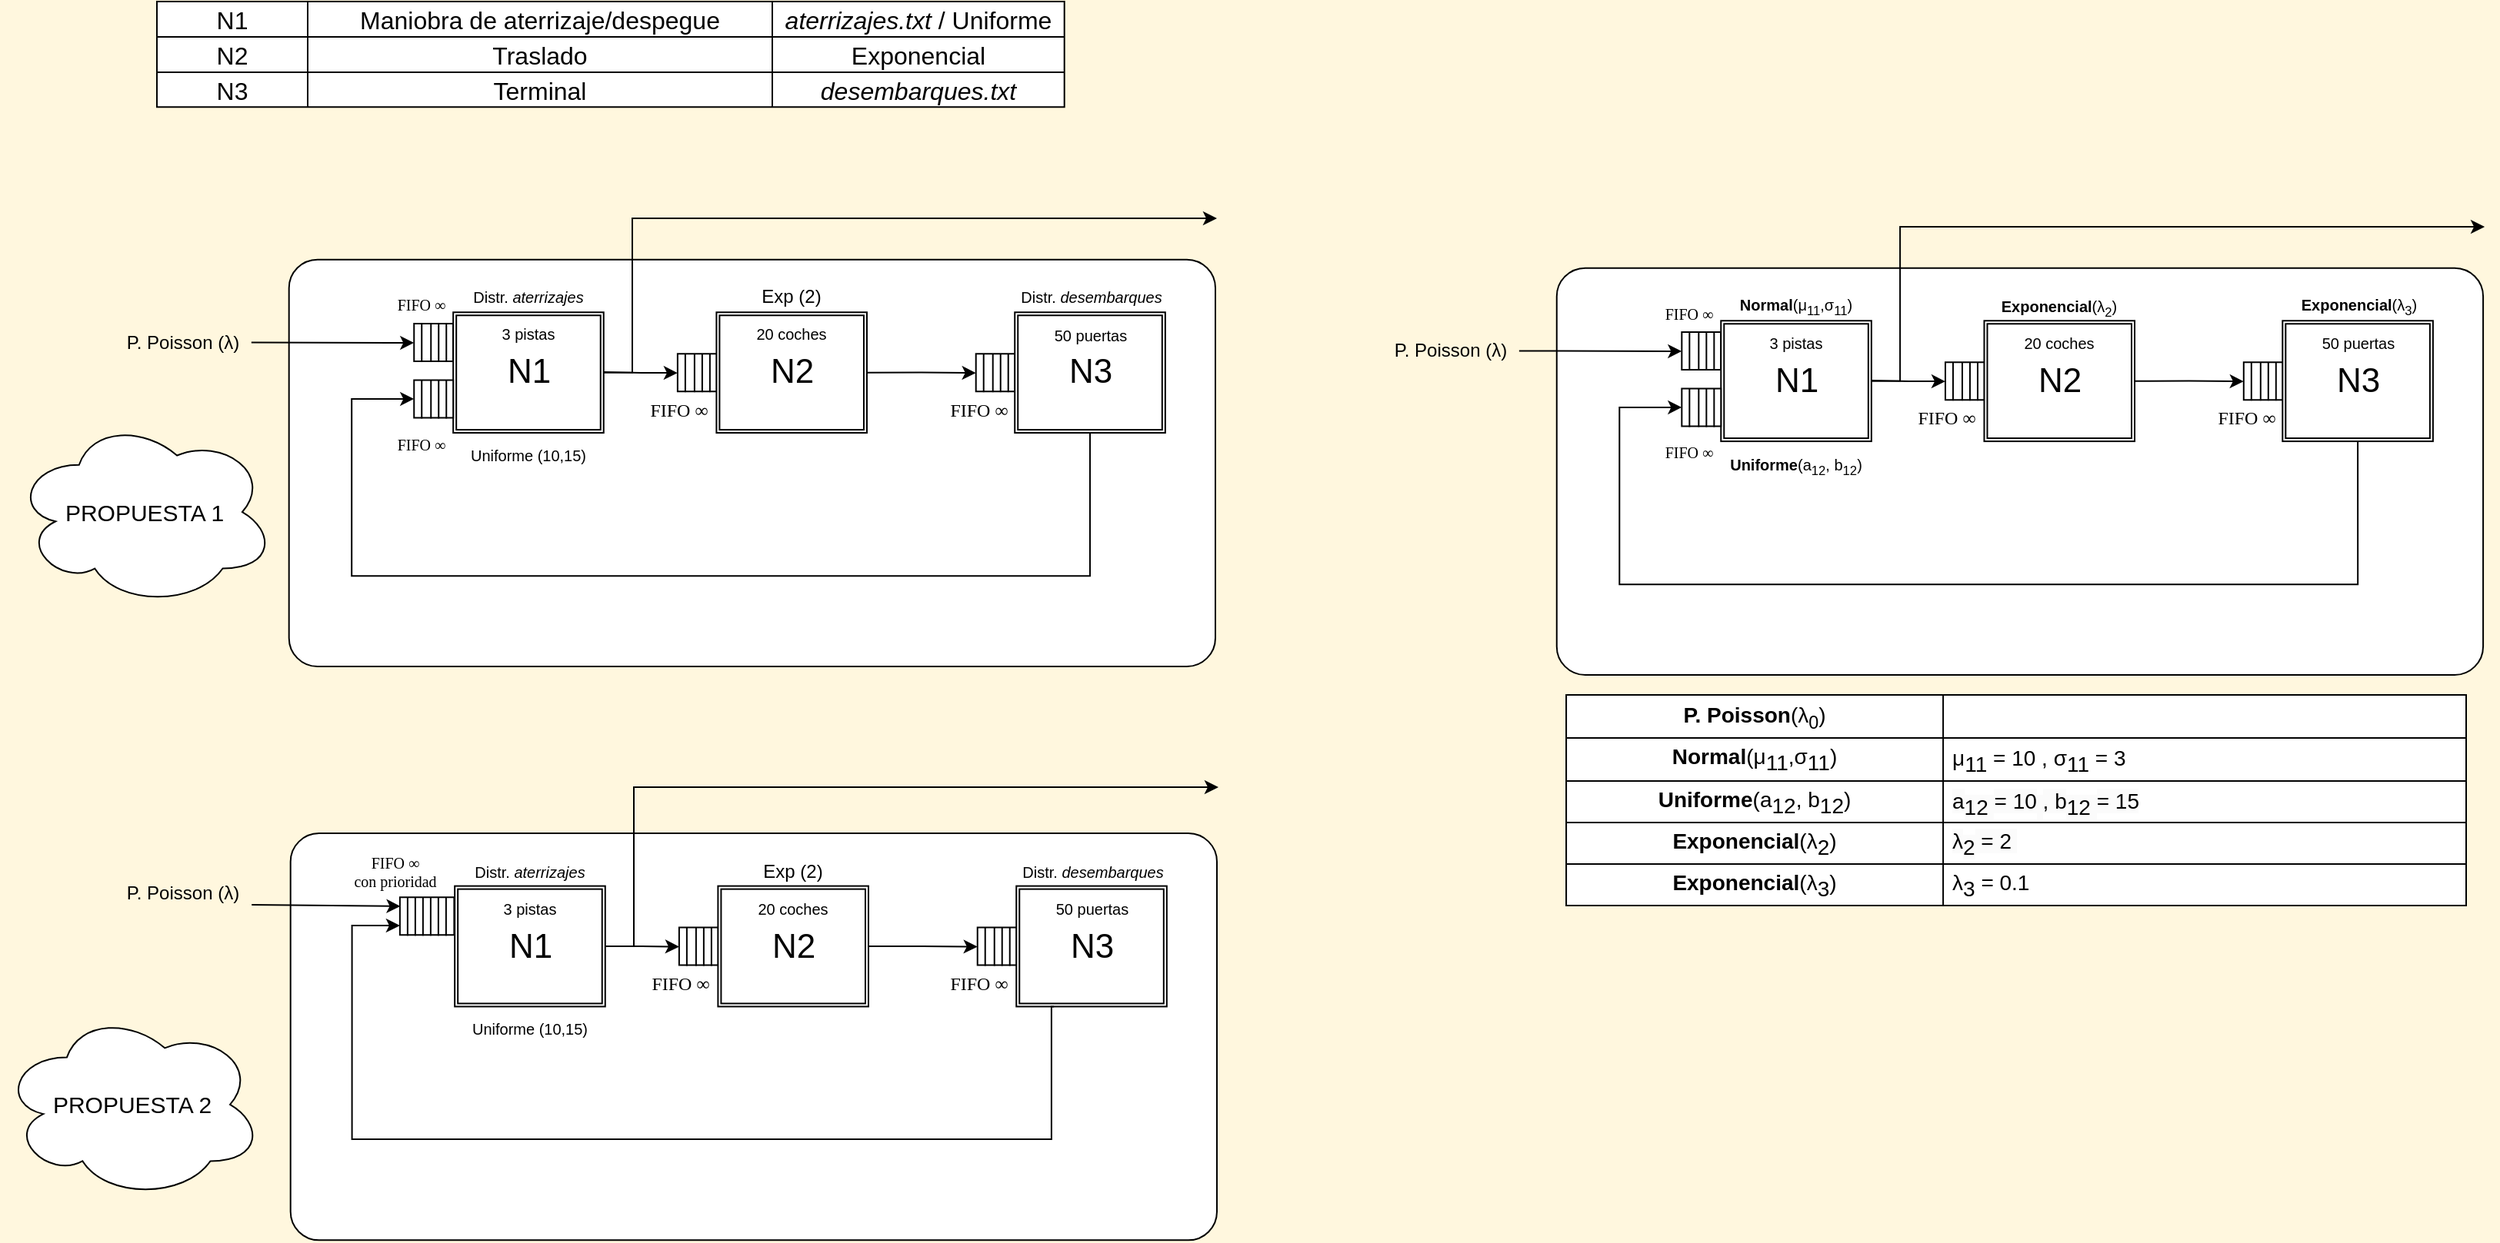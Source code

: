 <mxfile version="22.0.3" type="device">
  <diagram name="Página-1" id="JG3pM2I4_E6DF6cwMuNy">
    <mxGraphModel dx="1199" dy="726" grid="1" gridSize="10" guides="1" tooltips="1" connect="1" arrows="1" fold="1" page="1" pageScale="1" pageWidth="827" pageHeight="1169" background="#FFF7DE" math="0" shadow="0">
      <root>
        <mxCell id="0" />
        <mxCell id="1" parent="0" />
        <mxCell id="UsPwiTOjdWkf_Fda6j7v-1" value="" style="rounded=1;whiteSpace=wrap;html=1;arcSize=7;" parent="1" vertex="1">
          <mxGeometry x="204.849" y="256.822" width="602.148" height="264.653" as="geometry" />
        </mxCell>
        <mxCell id="mPQRr2JSksdkNMYQ8soV-2" value="" style="endArrow=classic;html=1;rounded=0;entryX=0;entryY=0.5;entryDx=0;entryDy=0;exitX=1;exitY=0.5;exitDx=0;exitDy=0;" parent="1" source="mPQRr2JSksdkNMYQ8soV-4" target="8Xzw3dGTc8V1UNMKIGou-32" edge="1">
          <mxGeometry width="50" height="50" relative="1" as="geometry">
            <mxPoint x="234.793" y="309.752" as="sourcePoint" />
            <mxPoint x="275.534" y="310.145" as="targetPoint" />
          </mxGeometry>
        </mxCell>
        <mxCell id="mPQRr2JSksdkNMYQ8soV-4" value="P. Poisson (λ)" style="text;html=1;strokeColor=none;fillColor=none;align=center;verticalAlign=middle;whiteSpace=wrap;rounded=0;" parent="1" vertex="1">
          <mxGeometry x="90.775" y="296.03" width="89.63" height="29.406" as="geometry" />
        </mxCell>
        <mxCell id="8Xzw3dGTc8V1UNMKIGou-31" value="" style="shape=table;startSize=0;container=1;collapsible=0;childLayout=tableLayout;" parent="1" vertex="1">
          <mxGeometry x="286.127" y="298.48" width="25.463" height="24.505" as="geometry" />
        </mxCell>
        <mxCell id="8Xzw3dGTc8V1UNMKIGou-32" value="" style="shape=tableRow;horizontal=0;startSize=0;swimlaneHead=0;swimlaneBody=0;strokeColor=inherit;top=0;left=0;bottom=0;right=0;collapsible=0;dropTarget=0;fillColor=none;points=[[0,0.5],[1,0.5]];portConstraint=eastwest;" parent="8Xzw3dGTc8V1UNMKIGou-31" vertex="1">
          <mxGeometry width="25.463" height="25" as="geometry" />
        </mxCell>
        <mxCell id="8Xzw3dGTc8V1UNMKIGou-33" value="" style="shape=partialRectangle;html=1;whiteSpace=wrap;connectable=0;strokeColor=inherit;overflow=hidden;fillColor=none;top=0;left=0;bottom=0;right=0;pointerEvents=1;" parent="8Xzw3dGTc8V1UNMKIGou-32" vertex="1">
          <mxGeometry width="5" height="25" as="geometry">
            <mxRectangle width="5" height="25" as="alternateBounds" />
          </mxGeometry>
        </mxCell>
        <mxCell id="8Xzw3dGTc8V1UNMKIGou-34" value="" style="shape=partialRectangle;html=1;whiteSpace=wrap;connectable=0;strokeColor=inherit;overflow=hidden;fillColor=none;top=0;left=0;bottom=0;right=0;pointerEvents=1;" parent="8Xzw3dGTc8V1UNMKIGou-32" vertex="1">
          <mxGeometry x="5" width="6" height="25" as="geometry">
            <mxRectangle width="6" height="25" as="alternateBounds" />
          </mxGeometry>
        </mxCell>
        <mxCell id="8Xzw3dGTc8V1UNMKIGou-35" value="" style="shape=partialRectangle;html=1;whiteSpace=wrap;connectable=0;strokeColor=inherit;overflow=hidden;fillColor=none;top=0;left=0;bottom=0;right=0;pointerEvents=1;" parent="8Xzw3dGTc8V1UNMKIGou-32" vertex="1">
          <mxGeometry x="11" width="5" height="25" as="geometry">
            <mxRectangle width="5" height="25" as="alternateBounds" />
          </mxGeometry>
        </mxCell>
        <mxCell id="8Xzw3dGTc8V1UNMKIGou-36" value="" style="shape=partialRectangle;html=1;whiteSpace=wrap;connectable=0;strokeColor=inherit;overflow=hidden;fillColor=none;top=0;left=0;bottom=0;right=0;pointerEvents=1;" parent="8Xzw3dGTc8V1UNMKIGou-32" vertex="1">
          <mxGeometry x="16" width="5" height="25" as="geometry">
            <mxRectangle width="5" height="25" as="alternateBounds" />
          </mxGeometry>
        </mxCell>
        <mxCell id="8Xzw3dGTc8V1UNMKIGou-37" value="" style="shape=partialRectangle;html=1;whiteSpace=wrap;connectable=0;strokeColor=inherit;overflow=hidden;fillColor=none;top=0;left=0;bottom=0;right=0;pointerEvents=1;" parent="8Xzw3dGTc8V1UNMKIGou-32" vertex="1">
          <mxGeometry x="21" width="4" height="25" as="geometry">
            <mxRectangle width="4" height="25" as="alternateBounds" />
          </mxGeometry>
        </mxCell>
        <mxCell id="8Xzw3dGTc8V1UNMKIGou-63" value="" style="edgeStyle=orthogonalEdgeStyle;rounded=0;orthogonalLoop=1;jettySize=auto;html=1;entryX=0;entryY=0.5;entryDx=0;entryDy=0;" parent="1" target="8Xzw3dGTc8V1UNMKIGou-56" edge="1">
          <mxGeometry relative="1" as="geometry">
            <mxPoint x="409" y="330" as="sourcePoint" />
          </mxGeometry>
        </mxCell>
        <mxCell id="8Xzw3dGTc8V1UNMKIGou-279" style="edgeStyle=orthogonalEdgeStyle;rounded=0;orthogonalLoop=1;jettySize=auto;html=1;exitX=1;exitY=0.5;exitDx=0;exitDy=0;" parent="1" source="8Xzw3dGTc8V1UNMKIGou-39" edge="1">
          <mxGeometry relative="1" as="geometry">
            <mxPoint x="808" y="230" as="targetPoint" />
            <Array as="points">
              <mxPoint x="428" y="330" />
              <mxPoint x="428" y="230" />
            </Array>
          </mxGeometry>
        </mxCell>
        <mxCell id="8Xzw3dGTc8V1UNMKIGou-39" value="&lt;font style=&quot;font-size: 22px;&quot;&gt;N1&lt;/font&gt;" style="shape=ext;double=1;rounded=0;whiteSpace=wrap;html=1;" parent="1" vertex="1">
          <mxGeometry x="311.59" y="291.129" width="97.778" height="78.416" as="geometry" />
        </mxCell>
        <mxCell id="8Xzw3dGTc8V1UNMKIGou-40" value="" style="shape=table;startSize=0;container=1;collapsible=0;childLayout=tableLayout;fontSize=16;" parent="1" vertex="1">
          <mxGeometry x="118.997" y="89" width="589.852" height="68.614" as="geometry" />
        </mxCell>
        <mxCell id="8Xzw3dGTc8V1UNMKIGou-41" value="" style="shape=tableRow;horizontal=0;startSize=0;swimlaneHead=0;swimlaneBody=0;strokeColor=inherit;top=0;left=0;bottom=0;right=0;collapsible=0;dropTarget=0;fillColor=none;points=[[0,0.5],[1,0.5]];portConstraint=eastwest;fontSize=16;" parent="8Xzw3dGTc8V1UNMKIGou-40" vertex="1">
          <mxGeometry width="589.852" height="23" as="geometry" />
        </mxCell>
        <mxCell id="8Xzw3dGTc8V1UNMKIGou-42" value="N1" style="shape=partialRectangle;html=1;whiteSpace=wrap;connectable=0;strokeColor=inherit;overflow=hidden;fillColor=none;top=0;left=0;bottom=0;right=0;pointerEvents=1;fontSize=16;" parent="8Xzw3dGTc8V1UNMKIGou-41" vertex="1">
          <mxGeometry width="98" height="23" as="geometry">
            <mxRectangle width="98" height="23" as="alternateBounds" />
          </mxGeometry>
        </mxCell>
        <mxCell id="8Xzw3dGTc8V1UNMKIGou-43" value="Maniobra de aterrizaje/despegue" style="shape=partialRectangle;html=1;whiteSpace=wrap;connectable=0;strokeColor=inherit;overflow=hidden;fillColor=none;top=0;left=0;bottom=0;right=0;pointerEvents=1;fontSize=16;" parent="8Xzw3dGTc8V1UNMKIGou-41" vertex="1">
          <mxGeometry x="98" width="302" height="23" as="geometry">
            <mxRectangle width="302" height="23" as="alternateBounds" />
          </mxGeometry>
        </mxCell>
        <mxCell id="8Xzw3dGTc8V1UNMKIGou-94" value="&lt;i&gt;aterrizajes.txt&amp;nbsp;&lt;/i&gt;/ Uniforme" style="shape=partialRectangle;html=1;whiteSpace=wrap;connectable=0;strokeColor=inherit;overflow=hidden;fillColor=none;top=0;left=0;bottom=0;right=0;pointerEvents=1;fontSize=16;" parent="8Xzw3dGTc8V1UNMKIGou-41" vertex="1">
          <mxGeometry x="400" width="190" height="23" as="geometry">
            <mxRectangle width="190" height="23" as="alternateBounds" />
          </mxGeometry>
        </mxCell>
        <mxCell id="8Xzw3dGTc8V1UNMKIGou-45" value="" style="shape=tableRow;horizontal=0;startSize=0;swimlaneHead=0;swimlaneBody=0;strokeColor=inherit;top=0;left=0;bottom=0;right=0;collapsible=0;dropTarget=0;fillColor=none;points=[[0,0.5],[1,0.5]];portConstraint=eastwest;fontSize=16;" parent="8Xzw3dGTc8V1UNMKIGou-40" vertex="1">
          <mxGeometry y="23" width="589.852" height="23" as="geometry" />
        </mxCell>
        <mxCell id="8Xzw3dGTc8V1UNMKIGou-46" value="N2" style="shape=partialRectangle;html=1;whiteSpace=wrap;connectable=0;strokeColor=inherit;overflow=hidden;fillColor=none;top=0;left=0;bottom=0;right=0;pointerEvents=1;fontSize=16;" parent="8Xzw3dGTc8V1UNMKIGou-45" vertex="1">
          <mxGeometry width="98" height="23" as="geometry">
            <mxRectangle width="98" height="23" as="alternateBounds" />
          </mxGeometry>
        </mxCell>
        <mxCell id="8Xzw3dGTc8V1UNMKIGou-47" value="Traslado" style="shape=partialRectangle;html=1;whiteSpace=wrap;connectable=0;strokeColor=inherit;overflow=hidden;fillColor=none;top=0;left=0;bottom=0;right=0;pointerEvents=1;fontSize=16;" parent="8Xzw3dGTc8V1UNMKIGou-45" vertex="1">
          <mxGeometry x="98" width="302" height="23" as="geometry">
            <mxRectangle width="302" height="23" as="alternateBounds" />
          </mxGeometry>
        </mxCell>
        <mxCell id="8Xzw3dGTc8V1UNMKIGou-95" value="Exponencial" style="shape=partialRectangle;html=1;whiteSpace=wrap;connectable=0;strokeColor=inherit;overflow=hidden;fillColor=none;top=0;left=0;bottom=0;right=0;pointerEvents=1;fontSize=16;" parent="8Xzw3dGTc8V1UNMKIGou-45" vertex="1">
          <mxGeometry x="400" width="190" height="23" as="geometry">
            <mxRectangle width="190" height="23" as="alternateBounds" />
          </mxGeometry>
        </mxCell>
        <mxCell id="8Xzw3dGTc8V1UNMKIGou-49" value="" style="shape=tableRow;horizontal=0;startSize=0;swimlaneHead=0;swimlaneBody=0;strokeColor=inherit;top=0;left=0;bottom=0;right=0;collapsible=0;dropTarget=0;fillColor=none;points=[[0,0.5],[1,0.5]];portConstraint=eastwest;fontSize=16;" parent="8Xzw3dGTc8V1UNMKIGou-40" vertex="1">
          <mxGeometry y="46" width="589.852" height="23" as="geometry" />
        </mxCell>
        <mxCell id="8Xzw3dGTc8V1UNMKIGou-50" value="N3" style="shape=partialRectangle;html=1;whiteSpace=wrap;connectable=0;strokeColor=inherit;overflow=hidden;fillColor=none;top=0;left=0;bottom=0;right=0;pointerEvents=1;fontSize=16;" parent="8Xzw3dGTc8V1UNMKIGou-49" vertex="1">
          <mxGeometry width="98" height="23" as="geometry">
            <mxRectangle width="98" height="23" as="alternateBounds" />
          </mxGeometry>
        </mxCell>
        <mxCell id="8Xzw3dGTc8V1UNMKIGou-51" value="Terminal" style="shape=partialRectangle;html=1;whiteSpace=wrap;connectable=0;strokeColor=inherit;overflow=hidden;fillColor=none;top=0;left=0;bottom=0;right=0;pointerEvents=1;fontSize=16;" parent="8Xzw3dGTc8V1UNMKIGou-49" vertex="1">
          <mxGeometry x="98" width="302" height="23" as="geometry">
            <mxRectangle width="302" height="23" as="alternateBounds" />
          </mxGeometry>
        </mxCell>
        <mxCell id="8Xzw3dGTc8V1UNMKIGou-96" value="&lt;i&gt;desembarques.txt&lt;/i&gt;" style="shape=partialRectangle;html=1;whiteSpace=wrap;connectable=0;strokeColor=inherit;overflow=hidden;fillColor=none;top=0;left=0;bottom=0;right=0;pointerEvents=1;fontSize=16;" parent="8Xzw3dGTc8V1UNMKIGou-49" vertex="1">
          <mxGeometry x="400" width="190" height="23" as="geometry">
            <mxRectangle width="190" height="23" as="alternateBounds" />
          </mxGeometry>
        </mxCell>
        <mxCell id="8Xzw3dGTc8V1UNMKIGou-53" value="Distr. &lt;i style=&quot;font-size: 10px;&quot;&gt;aterrizajes&lt;/i&gt;" style="text;html=1;align=center;verticalAlign=middle;whiteSpace=wrap;rounded=0;fontSize=10;" parent="1" vertex="1">
          <mxGeometry x="320.145" y="266.624" width="80.667" height="29.406" as="geometry" />
        </mxCell>
        <mxCell id="8Xzw3dGTc8V1UNMKIGou-54" value="&lt;font style=&quot;font-size: 10px;&quot; face=&quot;Verdana&quot;&gt;FIFO ∞&lt;/font&gt;" style="text;html=1;align=center;verticalAlign=middle;whiteSpace=wrap;rounded=0;fontSize=10;" parent="1" vertex="1">
          <mxGeometry x="270.034" y="281.327" width="41.556" height="9.802" as="geometry" />
        </mxCell>
        <mxCell id="8Xzw3dGTc8V1UNMKIGou-55" value="" style="shape=table;startSize=0;container=1;collapsible=0;childLayout=tableLayout;" parent="1" vertex="1">
          <mxGeometry x="457.441" y="318.084" width="25.463" height="24.505" as="geometry" />
        </mxCell>
        <mxCell id="8Xzw3dGTc8V1UNMKIGou-56" value="" style="shape=tableRow;horizontal=0;startSize=0;swimlaneHead=0;swimlaneBody=0;strokeColor=inherit;top=0;left=0;bottom=0;right=0;collapsible=0;dropTarget=0;fillColor=none;points=[[0,0.5],[1,0.5]];portConstraint=eastwest;" parent="8Xzw3dGTc8V1UNMKIGou-55" vertex="1">
          <mxGeometry width="25.463" height="25" as="geometry" />
        </mxCell>
        <mxCell id="8Xzw3dGTc8V1UNMKIGou-57" value="" style="shape=partialRectangle;html=1;whiteSpace=wrap;connectable=0;strokeColor=inherit;overflow=hidden;fillColor=none;top=0;left=0;bottom=0;right=0;pointerEvents=1;" parent="8Xzw3dGTc8V1UNMKIGou-56" vertex="1">
          <mxGeometry width="5" height="25" as="geometry">
            <mxRectangle width="5" height="25" as="alternateBounds" />
          </mxGeometry>
        </mxCell>
        <mxCell id="8Xzw3dGTc8V1UNMKIGou-58" value="" style="shape=partialRectangle;html=1;whiteSpace=wrap;connectable=0;strokeColor=inherit;overflow=hidden;fillColor=none;top=0;left=0;bottom=0;right=0;pointerEvents=1;" parent="8Xzw3dGTc8V1UNMKIGou-56" vertex="1">
          <mxGeometry x="5" width="6" height="25" as="geometry">
            <mxRectangle width="6" height="25" as="alternateBounds" />
          </mxGeometry>
        </mxCell>
        <mxCell id="8Xzw3dGTc8V1UNMKIGou-59" value="" style="shape=partialRectangle;html=1;whiteSpace=wrap;connectable=0;strokeColor=inherit;overflow=hidden;fillColor=none;top=0;left=0;bottom=0;right=0;pointerEvents=1;" parent="8Xzw3dGTc8V1UNMKIGou-56" vertex="1">
          <mxGeometry x="11" width="5" height="25" as="geometry">
            <mxRectangle width="5" height="25" as="alternateBounds" />
          </mxGeometry>
        </mxCell>
        <mxCell id="8Xzw3dGTc8V1UNMKIGou-60" value="" style="shape=partialRectangle;html=1;whiteSpace=wrap;connectable=0;strokeColor=inherit;overflow=hidden;fillColor=none;top=0;left=0;bottom=0;right=0;pointerEvents=1;" parent="8Xzw3dGTc8V1UNMKIGou-56" vertex="1">
          <mxGeometry x="16" width="5" height="25" as="geometry">
            <mxRectangle width="5" height="25" as="alternateBounds" />
          </mxGeometry>
        </mxCell>
        <mxCell id="8Xzw3dGTc8V1UNMKIGou-61" value="" style="shape=partialRectangle;html=1;whiteSpace=wrap;connectable=0;strokeColor=inherit;overflow=hidden;fillColor=none;top=0;left=0;bottom=0;right=0;pointerEvents=1;" parent="8Xzw3dGTc8V1UNMKIGou-56" vertex="1">
          <mxGeometry x="21" width="4" height="25" as="geometry">
            <mxRectangle width="4" height="25" as="alternateBounds" />
          </mxGeometry>
        </mxCell>
        <mxCell id="8Xzw3dGTc8V1UNMKIGou-81" style="edgeStyle=orthogonalEdgeStyle;rounded=0;orthogonalLoop=1;jettySize=auto;html=1;exitX=1;exitY=0.5;exitDx=0;exitDy=0;entryX=0;entryY=0.5;entryDx=0;entryDy=0;" parent="1" source="8Xzw3dGTc8V1UNMKIGou-62" target="8Xzw3dGTc8V1UNMKIGou-67" edge="1">
          <mxGeometry relative="1" as="geometry" />
        </mxCell>
        <mxCell id="8Xzw3dGTc8V1UNMKIGou-62" value="&lt;font style=&quot;font-size: 22px;&quot;&gt;N2&lt;/font&gt;" style="shape=ext;double=1;rounded=0;whiteSpace=wrap;html=1;" parent="1" vertex="1">
          <mxGeometry x="482.701" y="291.129" width="97.778" height="78.416" as="geometry" />
        </mxCell>
        <mxCell id="8Xzw3dGTc8V1UNMKIGou-64" value="Exp (2)" style="text;html=1;align=center;verticalAlign=middle;whiteSpace=wrap;rounded=0;" parent="1" vertex="1">
          <mxGeometry x="491.256" y="266.624" width="80.667" height="29.406" as="geometry" />
        </mxCell>
        <mxCell id="8Xzw3dGTc8V1UNMKIGou-65" value="&lt;font face=&quot;Verdana&quot;&gt;FIFO ∞&lt;/font&gt;" style="text;html=1;align=center;verticalAlign=middle;whiteSpace=wrap;rounded=0;" parent="1" vertex="1">
          <mxGeometry x="434.016" y="340.139" width="48.889" height="29.406" as="geometry" />
        </mxCell>
        <mxCell id="8Xzw3dGTc8V1UNMKIGou-66" value="" style="shape=table;startSize=0;container=1;collapsible=0;childLayout=tableLayout;" parent="1" vertex="1">
          <mxGeometry x="651.367" y="318.084" width="25.463" height="24.505" as="geometry" />
        </mxCell>
        <mxCell id="8Xzw3dGTc8V1UNMKIGou-67" value="" style="shape=tableRow;horizontal=0;startSize=0;swimlaneHead=0;swimlaneBody=0;strokeColor=inherit;top=0;left=0;bottom=0;right=0;collapsible=0;dropTarget=0;fillColor=none;points=[[0,0.5],[1,0.5]];portConstraint=eastwest;" parent="8Xzw3dGTc8V1UNMKIGou-66" vertex="1">
          <mxGeometry width="25.463" height="25" as="geometry" />
        </mxCell>
        <mxCell id="8Xzw3dGTc8V1UNMKIGou-68" value="" style="shape=partialRectangle;html=1;whiteSpace=wrap;connectable=0;strokeColor=inherit;overflow=hidden;fillColor=none;top=0;left=0;bottom=0;right=0;pointerEvents=1;" parent="8Xzw3dGTc8V1UNMKIGou-67" vertex="1">
          <mxGeometry width="5" height="25" as="geometry">
            <mxRectangle width="5" height="25" as="alternateBounds" />
          </mxGeometry>
        </mxCell>
        <mxCell id="8Xzw3dGTc8V1UNMKIGou-69" value="" style="shape=partialRectangle;html=1;whiteSpace=wrap;connectable=0;strokeColor=inherit;overflow=hidden;fillColor=none;top=0;left=0;bottom=0;right=0;pointerEvents=1;" parent="8Xzw3dGTc8V1UNMKIGou-67" vertex="1">
          <mxGeometry x="5" width="6" height="25" as="geometry">
            <mxRectangle width="6" height="25" as="alternateBounds" />
          </mxGeometry>
        </mxCell>
        <mxCell id="8Xzw3dGTc8V1UNMKIGou-70" value="" style="shape=partialRectangle;html=1;whiteSpace=wrap;connectable=0;strokeColor=inherit;overflow=hidden;fillColor=none;top=0;left=0;bottom=0;right=0;pointerEvents=1;" parent="8Xzw3dGTc8V1UNMKIGou-67" vertex="1">
          <mxGeometry x="11" width="5" height="25" as="geometry">
            <mxRectangle width="5" height="25" as="alternateBounds" />
          </mxGeometry>
        </mxCell>
        <mxCell id="8Xzw3dGTc8V1UNMKIGou-71" value="" style="shape=partialRectangle;html=1;whiteSpace=wrap;connectable=0;strokeColor=inherit;overflow=hidden;fillColor=none;top=0;left=0;bottom=0;right=0;pointerEvents=1;" parent="8Xzw3dGTc8V1UNMKIGou-67" vertex="1">
          <mxGeometry x="16" width="5" height="25" as="geometry">
            <mxRectangle width="5" height="25" as="alternateBounds" />
          </mxGeometry>
        </mxCell>
        <mxCell id="8Xzw3dGTc8V1UNMKIGou-72" value="" style="shape=partialRectangle;html=1;whiteSpace=wrap;connectable=0;strokeColor=inherit;overflow=hidden;fillColor=none;top=0;left=0;bottom=0;right=0;pointerEvents=1;" parent="8Xzw3dGTc8V1UNMKIGou-67" vertex="1">
          <mxGeometry x="21" width="4" height="25" as="geometry">
            <mxRectangle width="4" height="25" as="alternateBounds" />
          </mxGeometry>
        </mxCell>
        <mxCell id="8Xzw3dGTc8V1UNMKIGou-73" value="&lt;font style=&quot;font-size: 22px;&quot;&gt;N3&lt;/font&gt;" style="shape=ext;double=1;rounded=0;whiteSpace=wrap;html=1;" parent="1" vertex="1">
          <mxGeometry x="676.627" y="291.129" width="97.778" height="78.416" as="geometry" />
        </mxCell>
        <mxCell id="8Xzw3dGTc8V1UNMKIGou-74" value="Distr. &lt;i style=&quot;font-size: 10px;&quot;&gt;desembarques&lt;/i&gt;" style="text;html=1;align=center;verticalAlign=middle;whiteSpace=wrap;rounded=0;fontSize=10;" parent="1" vertex="1">
          <mxGeometry x="677.849" y="266.624" width="96.556" height="29.406" as="geometry" />
        </mxCell>
        <mxCell id="8Xzw3dGTc8V1UNMKIGou-75" value="&lt;font face=&quot;Verdana&quot;&gt;FIFO ∞&lt;/font&gt;" style="text;html=1;align=center;verticalAlign=middle;whiteSpace=wrap;rounded=0;" parent="1" vertex="1">
          <mxGeometry x="628.553" y="340.139" width="48.889" height="29.406" as="geometry" />
        </mxCell>
        <mxCell id="N1n1xY_mtCy9QmkDvfL_-3" value="&lt;font style=&quot;font-size: 10px;&quot;&gt;3 pistas&lt;/font&gt;" style="text;html=1;align=center;verticalAlign=middle;whiteSpace=wrap;rounded=0;fontSize=16;" parent="1" vertex="1">
          <mxGeometry x="336.034" y="288.678" width="48.889" height="29.406" as="geometry" />
        </mxCell>
        <mxCell id="8Xzw3dGTc8V1UNMKIGou-82" style="edgeStyle=orthogonalEdgeStyle;rounded=0;orthogonalLoop=1;jettySize=auto;html=1;exitX=0.5;exitY=1;exitDx=0;exitDy=0;entryX=0;entryY=0.5;entryDx=0;entryDy=0;" parent="1" source="8Xzw3dGTc8V1UNMKIGou-73" target="8Xzw3dGTc8V1UNMKIGou-84" edge="1">
          <mxGeometry relative="1" as="geometry">
            <mxPoint x="298.553" y="403.851" as="targetPoint" />
            <Array as="points">
              <mxPoint x="725.516" y="462.663" />
              <mxPoint x="245.59" y="462.663" />
              <mxPoint x="245.59" y="347" />
            </Array>
          </mxGeometry>
        </mxCell>
        <mxCell id="8Xzw3dGTc8V1UNMKIGou-84" value="" style="shape=table;startSize=0;container=1;collapsible=0;childLayout=tableLayout;" parent="1" vertex="1">
          <mxGeometry x="286.127" y="335.238" width="25.463" height="24.505" as="geometry" />
        </mxCell>
        <mxCell id="8Xzw3dGTc8V1UNMKIGou-85" value="" style="shape=tableRow;horizontal=0;startSize=0;swimlaneHead=0;swimlaneBody=0;strokeColor=inherit;top=0;left=0;bottom=0;right=0;collapsible=0;dropTarget=0;fillColor=none;points=[[0,0.5],[1,0.5]];portConstraint=eastwest;" parent="8Xzw3dGTc8V1UNMKIGou-84" vertex="1">
          <mxGeometry width="25.463" height="25" as="geometry" />
        </mxCell>
        <mxCell id="8Xzw3dGTc8V1UNMKIGou-86" value="" style="shape=partialRectangle;html=1;whiteSpace=wrap;connectable=0;strokeColor=inherit;overflow=hidden;fillColor=none;top=0;left=0;bottom=0;right=0;pointerEvents=1;" parent="8Xzw3dGTc8V1UNMKIGou-85" vertex="1">
          <mxGeometry width="5" height="25" as="geometry">
            <mxRectangle width="5" height="25" as="alternateBounds" />
          </mxGeometry>
        </mxCell>
        <mxCell id="8Xzw3dGTc8V1UNMKIGou-87" value="" style="shape=partialRectangle;html=1;whiteSpace=wrap;connectable=0;strokeColor=inherit;overflow=hidden;fillColor=none;top=0;left=0;bottom=0;right=0;pointerEvents=1;" parent="8Xzw3dGTc8V1UNMKIGou-85" vertex="1">
          <mxGeometry x="5" width="6" height="25" as="geometry">
            <mxRectangle width="6" height="25" as="alternateBounds" />
          </mxGeometry>
        </mxCell>
        <mxCell id="8Xzw3dGTc8V1UNMKIGou-88" value="" style="shape=partialRectangle;html=1;whiteSpace=wrap;connectable=0;strokeColor=inherit;overflow=hidden;fillColor=none;top=0;left=0;bottom=0;right=0;pointerEvents=1;" parent="8Xzw3dGTc8V1UNMKIGou-85" vertex="1">
          <mxGeometry x="11" width="5" height="25" as="geometry">
            <mxRectangle width="5" height="25" as="alternateBounds" />
          </mxGeometry>
        </mxCell>
        <mxCell id="8Xzw3dGTc8V1UNMKIGou-89" value="" style="shape=partialRectangle;html=1;whiteSpace=wrap;connectable=0;strokeColor=inherit;overflow=hidden;fillColor=none;top=0;left=0;bottom=0;right=0;pointerEvents=1;" parent="8Xzw3dGTc8V1UNMKIGou-85" vertex="1">
          <mxGeometry x="16" width="5" height="25" as="geometry">
            <mxRectangle width="5" height="25" as="alternateBounds" />
          </mxGeometry>
        </mxCell>
        <mxCell id="8Xzw3dGTc8V1UNMKIGou-90" value="" style="shape=partialRectangle;html=1;whiteSpace=wrap;connectable=0;strokeColor=inherit;overflow=hidden;fillColor=none;top=0;left=0;bottom=0;right=0;pointerEvents=1;" parent="8Xzw3dGTc8V1UNMKIGou-85" vertex="1">
          <mxGeometry x="21" width="4" height="25" as="geometry">
            <mxRectangle width="4" height="25" as="alternateBounds" />
          </mxGeometry>
        </mxCell>
        <mxCell id="8Xzw3dGTc8V1UNMKIGou-91" value="&lt;font style=&quot;font-size: 10px;&quot; face=&quot;Verdana&quot;&gt;FIFO ∞&lt;/font&gt;" style="text;html=1;align=center;verticalAlign=middle;whiteSpace=wrap;rounded=0;fontSize=10;" parent="1" vertex="1">
          <mxGeometry x="270.034" y="369.545" width="41.556" height="14.703" as="geometry" />
        </mxCell>
        <mxCell id="8Xzw3dGTc8V1UNMKIGou-93" value="&lt;font style=&quot;font-size: 10px;&quot;&gt;Uniforme (10,15)&lt;/font&gt;" style="text;html=1;align=center;verticalAlign=middle;whiteSpace=wrap;rounded=0;" parent="1" vertex="1">
          <mxGeometry x="320.145" y="369.543" width="80.667" height="29.406" as="geometry" />
        </mxCell>
        <mxCell id="8Xzw3dGTc8V1UNMKIGou-98" value="&lt;font style=&quot;font-size: 10px;&quot;&gt;20 coches&lt;/font&gt;" style="text;html=1;align=center;verticalAlign=middle;whiteSpace=wrap;rounded=0;fontSize=16;" parent="1" vertex="1">
          <mxGeometry x="507.145" y="288.678" width="48.889" height="29.406" as="geometry" />
        </mxCell>
        <mxCell id="8Xzw3dGTc8V1UNMKIGou-214" value="" style="rounded=1;whiteSpace=wrap;html=1;arcSize=7;" parent="1" vertex="1">
          <mxGeometry x="205.852" y="629.997" width="602.148" height="264.653" as="geometry" />
        </mxCell>
        <mxCell id="8Xzw3dGTc8V1UNMKIGou-215" value="" style="endArrow=classic;html=1;rounded=0;entryX=0.009;entryY=0.232;entryDx=0;entryDy=0;exitX=1;exitY=0.75;exitDx=0;exitDy=0;entryPerimeter=0;" parent="1" source="8Xzw3dGTc8V1UNMKIGou-216" target="8Xzw3dGTc8V1UNMKIGou-218" edge="1">
          <mxGeometry width="50" height="50" relative="1" as="geometry">
            <mxPoint x="181.407" y="676.36" as="sourcePoint" />
            <mxPoint x="287.13" y="676.36" as="targetPoint" />
          </mxGeometry>
        </mxCell>
        <mxCell id="8Xzw3dGTc8V1UNMKIGou-216" value="P. Poisson (λ)" style="text;html=1;strokeColor=none;fillColor=none;align=center;verticalAlign=middle;whiteSpace=wrap;rounded=0;" parent="1" vertex="1">
          <mxGeometry x="90.963" y="654.501" width="89.63" height="29.406" as="geometry" />
        </mxCell>
        <mxCell id="8Xzw3dGTc8V1UNMKIGou-217" value="" style="shape=table;startSize=0;container=1;collapsible=0;childLayout=tableLayout;" parent="1" vertex="1">
          <mxGeometry x="276.944" y="671.655" width="35.241" height="24.505" as="geometry" />
        </mxCell>
        <mxCell id="8Xzw3dGTc8V1UNMKIGou-218" value="" style="shape=tableRow;horizontal=0;startSize=0;swimlaneHead=0;swimlaneBody=0;strokeColor=inherit;top=0;left=0;bottom=0;right=0;collapsible=0;dropTarget=0;fillColor=none;points=[[0,0.5],[1,0.5]];portConstraint=eastwest;" parent="8Xzw3dGTc8V1UNMKIGou-217" vertex="1">
          <mxGeometry width="35.241" height="25" as="geometry" />
        </mxCell>
        <mxCell id="8Xzw3dGTc8V1UNMKIGou-268" style="shape=partialRectangle;html=1;whiteSpace=wrap;connectable=0;strokeColor=inherit;overflow=hidden;fillColor=none;top=0;left=0;bottom=0;right=0;pointerEvents=1;" parent="8Xzw3dGTc8V1UNMKIGou-218" vertex="1">
          <mxGeometry width="5" height="25" as="geometry">
            <mxRectangle width="5" height="25" as="alternateBounds" />
          </mxGeometry>
        </mxCell>
        <mxCell id="8Xzw3dGTc8V1UNMKIGou-267" style="shape=partialRectangle;html=1;whiteSpace=wrap;connectable=0;strokeColor=inherit;overflow=hidden;fillColor=none;top=0;left=0;bottom=0;right=0;pointerEvents=1;" parent="8Xzw3dGTc8V1UNMKIGou-218" vertex="1">
          <mxGeometry x="5" width="5" height="25" as="geometry">
            <mxRectangle width="5" height="25" as="alternateBounds" />
          </mxGeometry>
        </mxCell>
        <mxCell id="8Xzw3dGTc8V1UNMKIGou-219" value="" style="shape=partialRectangle;html=1;whiteSpace=wrap;connectable=0;strokeColor=inherit;overflow=hidden;fillColor=none;top=0;left=0;bottom=0;right=0;pointerEvents=1;" parent="8Xzw3dGTc8V1UNMKIGou-218" vertex="1">
          <mxGeometry x="10" width="5" height="25" as="geometry">
            <mxRectangle width="5" height="25" as="alternateBounds" />
          </mxGeometry>
        </mxCell>
        <mxCell id="8Xzw3dGTc8V1UNMKIGou-220" value="" style="shape=partialRectangle;html=1;whiteSpace=wrap;connectable=0;strokeColor=inherit;overflow=hidden;fillColor=none;top=0;left=0;bottom=0;right=0;pointerEvents=1;" parent="8Xzw3dGTc8V1UNMKIGou-218" vertex="1">
          <mxGeometry x="15" width="5" height="25" as="geometry">
            <mxRectangle width="5" height="25" as="alternateBounds" />
          </mxGeometry>
        </mxCell>
        <mxCell id="8Xzw3dGTc8V1UNMKIGou-221" value="" style="shape=partialRectangle;html=1;whiteSpace=wrap;connectable=0;strokeColor=inherit;overflow=hidden;fillColor=none;top=0;left=0;bottom=0;right=0;pointerEvents=1;" parent="8Xzw3dGTc8V1UNMKIGou-218" vertex="1">
          <mxGeometry x="20" width="5" height="25" as="geometry">
            <mxRectangle width="5" height="25" as="alternateBounds" />
          </mxGeometry>
        </mxCell>
        <mxCell id="8Xzw3dGTc8V1UNMKIGou-222" value="" style="shape=partialRectangle;html=1;whiteSpace=wrap;connectable=0;strokeColor=inherit;overflow=hidden;fillColor=none;top=0;left=0;bottom=0;right=0;pointerEvents=1;" parent="8Xzw3dGTc8V1UNMKIGou-218" vertex="1">
          <mxGeometry x="25" width="5" height="25" as="geometry">
            <mxRectangle width="5" height="25" as="alternateBounds" />
          </mxGeometry>
        </mxCell>
        <mxCell id="8Xzw3dGTc8V1UNMKIGou-223" value="" style="shape=partialRectangle;html=1;whiteSpace=wrap;connectable=0;strokeColor=inherit;overflow=hidden;fillColor=none;top=0;left=0;bottom=0;right=0;pointerEvents=1;" parent="8Xzw3dGTc8V1UNMKIGou-218" vertex="1">
          <mxGeometry x="30" width="5" height="25" as="geometry">
            <mxRectangle width="5" height="25" as="alternateBounds" />
          </mxGeometry>
        </mxCell>
        <mxCell id="8Xzw3dGTc8V1UNMKIGou-224" value="" style="edgeStyle=orthogonalEdgeStyle;rounded=0;orthogonalLoop=1;jettySize=auto;html=1;entryX=0;entryY=0.5;entryDx=0;entryDy=0;" parent="1" source="8Xzw3dGTc8V1UNMKIGou-225" target="8Xzw3dGTc8V1UNMKIGou-229" edge="1">
          <mxGeometry relative="1" as="geometry" />
        </mxCell>
        <mxCell id="8Xzw3dGTc8V1UNMKIGou-277" style="edgeStyle=orthogonalEdgeStyle;rounded=0;orthogonalLoop=1;jettySize=auto;html=1;exitX=1;exitY=0.5;exitDx=0;exitDy=0;" parent="1" source="8Xzw3dGTc8V1UNMKIGou-225" edge="1">
          <mxGeometry relative="1" as="geometry">
            <mxPoint x="809" y="600" as="targetPoint" />
            <Array as="points">
              <mxPoint x="429" y="704" />
              <mxPoint x="429" y="600" />
            </Array>
          </mxGeometry>
        </mxCell>
        <mxCell id="8Xzw3dGTc8V1UNMKIGou-225" value="&lt;font style=&quot;font-size: 22px;&quot;&gt;N1&lt;/font&gt;" style="shape=ext;double=1;rounded=0;whiteSpace=wrap;html=1;" parent="1" vertex="1">
          <mxGeometry x="312.593" y="664.303" width="97.778" height="78.416" as="geometry" />
        </mxCell>
        <mxCell id="8Xzw3dGTc8V1UNMKIGou-226" value="Distr. &lt;i style=&quot;font-size: 10px;&quot;&gt;aterrizajes&lt;/i&gt;" style="text;html=1;align=center;verticalAlign=middle;whiteSpace=wrap;rounded=0;fontSize=10;" parent="1" vertex="1">
          <mxGeometry x="321.148" y="639.799" width="80.667" height="29.406" as="geometry" />
        </mxCell>
        <mxCell id="8Xzw3dGTc8V1UNMKIGou-227" value="&lt;font style=&quot;font-size: 10px;&quot;&gt;&lt;font style=&quot;font-size: 10px;&quot; face=&quot;Verdana&quot;&gt;FIFO&amp;nbsp;&lt;/font&gt;&lt;span style=&quot;font-family: Verdana; font-size: 10px;&quot;&gt;∞&lt;/span&gt;&lt;/font&gt;&lt;div style=&quot;font-size: 10px;&quot;&gt;&lt;span style=&quot;font-size: 10px; font-family: Verdana; background-color: initial;&quot;&gt;con prioridad&lt;/span&gt;&lt;/div&gt;" style="text;html=1;align=center;verticalAlign=middle;whiteSpace=wrap;rounded=0;fontSize=10;" parent="1" vertex="1">
          <mxGeometry x="239" y="638.57" width="69.93" height="31.86" as="geometry" />
        </mxCell>
        <mxCell id="8Xzw3dGTc8V1UNMKIGou-228" value="" style="shape=table;startSize=0;container=1;collapsible=0;childLayout=tableLayout;" parent="1" vertex="1">
          <mxGeometry x="458.444" y="691.259" width="25.463" height="24.505" as="geometry" />
        </mxCell>
        <mxCell id="8Xzw3dGTc8V1UNMKIGou-229" value="" style="shape=tableRow;horizontal=0;startSize=0;swimlaneHead=0;swimlaneBody=0;strokeColor=inherit;top=0;left=0;bottom=0;right=0;collapsible=0;dropTarget=0;fillColor=none;points=[[0,0.5],[1,0.5]];portConstraint=eastwest;" parent="8Xzw3dGTc8V1UNMKIGou-228" vertex="1">
          <mxGeometry width="25.463" height="25" as="geometry" />
        </mxCell>
        <mxCell id="8Xzw3dGTc8V1UNMKIGou-230" value="" style="shape=partialRectangle;html=1;whiteSpace=wrap;connectable=0;strokeColor=inherit;overflow=hidden;fillColor=none;top=0;left=0;bottom=0;right=0;pointerEvents=1;" parent="8Xzw3dGTc8V1UNMKIGou-229" vertex="1">
          <mxGeometry width="5" height="25" as="geometry">
            <mxRectangle width="5" height="25" as="alternateBounds" />
          </mxGeometry>
        </mxCell>
        <mxCell id="8Xzw3dGTc8V1UNMKIGou-231" value="" style="shape=partialRectangle;html=1;whiteSpace=wrap;connectable=0;strokeColor=inherit;overflow=hidden;fillColor=none;top=0;left=0;bottom=0;right=0;pointerEvents=1;" parent="8Xzw3dGTc8V1UNMKIGou-229" vertex="1">
          <mxGeometry x="5" width="6" height="25" as="geometry">
            <mxRectangle width="6" height="25" as="alternateBounds" />
          </mxGeometry>
        </mxCell>
        <mxCell id="8Xzw3dGTc8V1UNMKIGou-232" value="" style="shape=partialRectangle;html=1;whiteSpace=wrap;connectable=0;strokeColor=inherit;overflow=hidden;fillColor=none;top=0;left=0;bottom=0;right=0;pointerEvents=1;" parent="8Xzw3dGTc8V1UNMKIGou-229" vertex="1">
          <mxGeometry x="11" width="5" height="25" as="geometry">
            <mxRectangle width="5" height="25" as="alternateBounds" />
          </mxGeometry>
        </mxCell>
        <mxCell id="8Xzw3dGTc8V1UNMKIGou-233" value="" style="shape=partialRectangle;html=1;whiteSpace=wrap;connectable=0;strokeColor=inherit;overflow=hidden;fillColor=none;top=0;left=0;bottom=0;right=0;pointerEvents=1;" parent="8Xzw3dGTc8V1UNMKIGou-229" vertex="1">
          <mxGeometry x="16" width="5" height="25" as="geometry">
            <mxRectangle width="5" height="25" as="alternateBounds" />
          </mxGeometry>
        </mxCell>
        <mxCell id="8Xzw3dGTc8V1UNMKIGou-234" value="" style="shape=partialRectangle;html=1;whiteSpace=wrap;connectable=0;strokeColor=inherit;overflow=hidden;fillColor=none;top=0;left=0;bottom=0;right=0;pointerEvents=1;" parent="8Xzw3dGTc8V1UNMKIGou-229" vertex="1">
          <mxGeometry x="21" width="4" height="25" as="geometry">
            <mxRectangle width="4" height="25" as="alternateBounds" />
          </mxGeometry>
        </mxCell>
        <mxCell id="8Xzw3dGTc8V1UNMKIGou-235" style="edgeStyle=orthogonalEdgeStyle;rounded=0;orthogonalLoop=1;jettySize=auto;html=1;exitX=1;exitY=0.5;exitDx=0;exitDy=0;entryX=0;entryY=0.5;entryDx=0;entryDy=0;" parent="1" source="8Xzw3dGTc8V1UNMKIGou-236" target="8Xzw3dGTc8V1UNMKIGou-240" edge="1">
          <mxGeometry relative="1" as="geometry" />
        </mxCell>
        <mxCell id="8Xzw3dGTc8V1UNMKIGou-236" value="&lt;font style=&quot;font-size: 22px;&quot;&gt;N2&lt;/font&gt;" style="shape=ext;double=1;rounded=0;whiteSpace=wrap;html=1;" parent="1" vertex="1">
          <mxGeometry x="483.704" y="664.303" width="97.778" height="78.416" as="geometry" />
        </mxCell>
        <mxCell id="8Xzw3dGTc8V1UNMKIGou-237" value="Exp (2)" style="text;html=1;align=center;verticalAlign=middle;whiteSpace=wrap;rounded=0;" parent="1" vertex="1">
          <mxGeometry x="492.259" y="639.799" width="80.667" height="29.406" as="geometry" />
        </mxCell>
        <mxCell id="8Xzw3dGTc8V1UNMKIGou-238" value="&lt;font face=&quot;Verdana&quot;&gt;FIFO ∞&lt;/font&gt;" style="text;html=1;align=center;verticalAlign=middle;whiteSpace=wrap;rounded=0;" parent="1" vertex="1">
          <mxGeometry x="435.019" y="713.313" width="48.889" height="29.406" as="geometry" />
        </mxCell>
        <mxCell id="8Xzw3dGTc8V1UNMKIGou-239" value="" style="shape=table;startSize=0;container=1;collapsible=0;childLayout=tableLayout;" parent="1" vertex="1">
          <mxGeometry x="652.37" y="691.259" width="25.463" height="24.505" as="geometry" />
        </mxCell>
        <mxCell id="8Xzw3dGTc8V1UNMKIGou-240" value="" style="shape=tableRow;horizontal=0;startSize=0;swimlaneHead=0;swimlaneBody=0;strokeColor=inherit;top=0;left=0;bottom=0;right=0;collapsible=0;dropTarget=0;fillColor=none;points=[[0,0.5],[1,0.5]];portConstraint=eastwest;" parent="8Xzw3dGTc8V1UNMKIGou-239" vertex="1">
          <mxGeometry width="25.463" height="25" as="geometry" />
        </mxCell>
        <mxCell id="8Xzw3dGTc8V1UNMKIGou-241" value="" style="shape=partialRectangle;html=1;whiteSpace=wrap;connectable=0;strokeColor=inherit;overflow=hidden;fillColor=none;top=0;left=0;bottom=0;right=0;pointerEvents=1;" parent="8Xzw3dGTc8V1UNMKIGou-240" vertex="1">
          <mxGeometry width="5" height="25" as="geometry">
            <mxRectangle width="5" height="25" as="alternateBounds" />
          </mxGeometry>
        </mxCell>
        <mxCell id="8Xzw3dGTc8V1UNMKIGou-242" value="" style="shape=partialRectangle;html=1;whiteSpace=wrap;connectable=0;strokeColor=inherit;overflow=hidden;fillColor=none;top=0;left=0;bottom=0;right=0;pointerEvents=1;" parent="8Xzw3dGTc8V1UNMKIGou-240" vertex="1">
          <mxGeometry x="5" width="6" height="25" as="geometry">
            <mxRectangle width="6" height="25" as="alternateBounds" />
          </mxGeometry>
        </mxCell>
        <mxCell id="8Xzw3dGTc8V1UNMKIGou-243" value="" style="shape=partialRectangle;html=1;whiteSpace=wrap;connectable=0;strokeColor=inherit;overflow=hidden;fillColor=none;top=0;left=0;bottom=0;right=0;pointerEvents=1;" parent="8Xzw3dGTc8V1UNMKIGou-240" vertex="1">
          <mxGeometry x="11" width="5" height="25" as="geometry">
            <mxRectangle width="5" height="25" as="alternateBounds" />
          </mxGeometry>
        </mxCell>
        <mxCell id="8Xzw3dGTc8V1UNMKIGou-244" value="" style="shape=partialRectangle;html=1;whiteSpace=wrap;connectable=0;strokeColor=inherit;overflow=hidden;fillColor=none;top=0;left=0;bottom=0;right=0;pointerEvents=1;" parent="8Xzw3dGTc8V1UNMKIGou-240" vertex="1">
          <mxGeometry x="16" width="5" height="25" as="geometry">
            <mxRectangle width="5" height="25" as="alternateBounds" />
          </mxGeometry>
        </mxCell>
        <mxCell id="8Xzw3dGTc8V1UNMKIGou-245" value="" style="shape=partialRectangle;html=1;whiteSpace=wrap;connectable=0;strokeColor=inherit;overflow=hidden;fillColor=none;top=0;left=0;bottom=0;right=0;pointerEvents=1;" parent="8Xzw3dGTc8V1UNMKIGou-240" vertex="1">
          <mxGeometry x="21" width="4" height="25" as="geometry">
            <mxRectangle width="4" height="25" as="alternateBounds" />
          </mxGeometry>
        </mxCell>
        <mxCell id="8Xzw3dGTc8V1UNMKIGou-246" value="&lt;font style=&quot;font-size: 22px;&quot;&gt;N3&lt;/font&gt;" style="shape=ext;double=1;rounded=0;whiteSpace=wrap;html=1;" parent="1" vertex="1">
          <mxGeometry x="677.63" y="664.303" width="97.778" height="78.416" as="geometry" />
        </mxCell>
        <mxCell id="8Xzw3dGTc8V1UNMKIGou-247" value="Distr. &lt;i style=&quot;font-size: 10px;&quot;&gt;desembarques&lt;/i&gt;" style="text;html=1;align=center;verticalAlign=middle;whiteSpace=wrap;rounded=0;fontSize=10;" parent="1" vertex="1">
          <mxGeometry x="678.852" y="639.799" width="96.556" height="29.406" as="geometry" />
        </mxCell>
        <mxCell id="8Xzw3dGTc8V1UNMKIGou-248" value="&lt;font face=&quot;Verdana&quot;&gt;FIFO ∞&lt;/font&gt;" style="text;html=1;align=center;verticalAlign=middle;whiteSpace=wrap;rounded=0;" parent="1" vertex="1">
          <mxGeometry x="628.736" y="713.313" width="48.889" height="29.406" as="geometry" />
        </mxCell>
        <mxCell id="8Xzw3dGTc8V1UNMKIGou-249" value="&lt;font style=&quot;font-size: 10px;&quot;&gt;3 pistas&lt;/font&gt;" style="text;html=1;align=center;verticalAlign=middle;whiteSpace=wrap;rounded=0;fontSize=16;" parent="1" vertex="1">
          <mxGeometry x="337.037" y="661.853" width="48.889" height="29.406" as="geometry" />
        </mxCell>
        <mxCell id="8Xzw3dGTc8V1UNMKIGou-252" value="Uniforme (10,15)" style="text;html=1;align=center;verticalAlign=middle;whiteSpace=wrap;rounded=0;fontSize=10;" parent="1" vertex="1">
          <mxGeometry x="321.148" y="742.718" width="80.667" height="29.406" as="geometry" />
        </mxCell>
        <mxCell id="8Xzw3dGTc8V1UNMKIGou-253" value="&lt;font style=&quot;font-size: 10px;&quot;&gt;20 coches&lt;/font&gt;" style="text;html=1;align=center;verticalAlign=middle;whiteSpace=wrap;rounded=0;fontSize=16;" parent="1" vertex="1">
          <mxGeometry x="508.148" y="661.853" width="48.889" height="29.406" as="geometry" />
        </mxCell>
        <mxCell id="8Xzw3dGTc8V1UNMKIGou-266" style="edgeStyle=orthogonalEdgeStyle;rounded=0;orthogonalLoop=1;jettySize=auto;html=1;exitX=0.25;exitY=1;exitDx=0;exitDy=0;entryX=0;entryY=0.75;entryDx=0;entryDy=0;" parent="1" source="8Xzw3dGTc8V1UNMKIGou-246" target="8Xzw3dGTc8V1UNMKIGou-217" edge="1">
          <mxGeometry relative="1" as="geometry">
            <mxPoint x="700.705" y="755.658" as="sourcePoint" />
            <mxPoint x="271.039" y="742.723" as="targetPoint" />
            <Array as="points">
              <mxPoint x="700.444" y="742.719" />
              <mxPoint x="700.444" y="828.977" />
              <mxPoint x="245.778" y="828.977" />
              <mxPoint x="245.778" y="689.789" />
            </Array>
          </mxGeometry>
        </mxCell>
        <mxCell id="8Xzw3dGTc8V1UNMKIGou-269" value="&lt;font style=&quot;font-size: 15px;&quot;&gt;PROPUESTA 1&lt;/font&gt;" style="ellipse;shape=cloud;whiteSpace=wrap;html=1;align=center;" parent="1" vertex="1">
          <mxGeometry x="25.96" y="359.746" width="169.75" height="122.525" as="geometry" />
        </mxCell>
        <mxCell id="8Xzw3dGTc8V1UNMKIGou-271" value="&lt;font style=&quot;font-size: 15px;&quot;&gt;PROPUESTA 2&lt;/font&gt;" style="ellipse;shape=cloud;whiteSpace=wrap;html=1;align=center;" parent="1" vertex="1">
          <mxGeometry x="18" y="745.173" width="169.75" height="122.525" as="geometry" />
        </mxCell>
        <mxCell id="8Xzw3dGTc8V1UNMKIGou-92" value="&lt;font style=&quot;font-size: 10px;&quot;&gt;50 puertas&lt;/font&gt;" style="text;html=1;align=center;verticalAlign=middle;whiteSpace=wrap;rounded=0;fontSize=12;" parent="1" vertex="1">
          <mxGeometry x="694.69" y="291.13" width="61.656" height="29.406" as="geometry" />
        </mxCell>
        <mxCell id="8Xzw3dGTc8V1UNMKIGou-251" value="&lt;font style=&quot;font-size: 10px;&quot;&gt;50 puertas&lt;/font&gt;" style="text;html=1;align=center;verticalAlign=middle;whiteSpace=wrap;rounded=0;fontSize=12;" parent="1" vertex="1">
          <mxGeometry x="696.304" y="664.304" width="61.656" height="29.406" as="geometry" />
        </mxCell>
        <mxCell id="kH6qG6cq8w0D2QEga2nP-1" value="" style="rounded=1;whiteSpace=wrap;html=1;arcSize=7;" parent="1" vertex="1">
          <mxGeometry x="1028.889" y="262.322" width="602.148" height="264.653" as="geometry" />
        </mxCell>
        <mxCell id="kH6qG6cq8w0D2QEga2nP-2" value="" style="endArrow=classic;html=1;rounded=0;entryX=0;entryY=0.5;entryDx=0;entryDy=0;exitX=1;exitY=0.5;exitDx=0;exitDy=0;" parent="1" source="kH6qG6cq8w0D2QEga2nP-3" target="kH6qG6cq8w0D2QEga2nP-5" edge="1">
          <mxGeometry width="50" height="50" relative="1" as="geometry">
            <mxPoint x="1058.833" y="315.252" as="sourcePoint" />
            <mxPoint x="1099.574" y="315.645" as="targetPoint" />
          </mxGeometry>
        </mxCell>
        <mxCell id="kH6qG6cq8w0D2QEga2nP-3" value="P. Poisson (λ)" style="text;html=1;strokeColor=none;fillColor=none;align=center;verticalAlign=middle;whiteSpace=wrap;rounded=0;" parent="1" vertex="1">
          <mxGeometry x="914.815" y="301.53" width="89.63" height="29.406" as="geometry" />
        </mxCell>
        <mxCell id="kH6qG6cq8w0D2QEga2nP-4" value="" style="shape=table;startSize=0;container=1;collapsible=0;childLayout=tableLayout;" parent="1" vertex="1">
          <mxGeometry x="1110.167" y="303.98" width="25.463" height="24.505" as="geometry" />
        </mxCell>
        <mxCell id="kH6qG6cq8w0D2QEga2nP-5" value="" style="shape=tableRow;horizontal=0;startSize=0;swimlaneHead=0;swimlaneBody=0;strokeColor=inherit;top=0;left=0;bottom=0;right=0;collapsible=0;dropTarget=0;fillColor=none;points=[[0,0.5],[1,0.5]];portConstraint=eastwest;" parent="kH6qG6cq8w0D2QEga2nP-4" vertex="1">
          <mxGeometry width="25.463" height="25" as="geometry" />
        </mxCell>
        <mxCell id="kH6qG6cq8w0D2QEga2nP-6" value="" style="shape=partialRectangle;html=1;whiteSpace=wrap;connectable=0;strokeColor=inherit;overflow=hidden;fillColor=none;top=0;left=0;bottom=0;right=0;pointerEvents=1;" parent="kH6qG6cq8w0D2QEga2nP-5" vertex="1">
          <mxGeometry width="5" height="25" as="geometry">
            <mxRectangle width="5" height="25" as="alternateBounds" />
          </mxGeometry>
        </mxCell>
        <mxCell id="kH6qG6cq8w0D2QEga2nP-7" value="" style="shape=partialRectangle;html=1;whiteSpace=wrap;connectable=0;strokeColor=inherit;overflow=hidden;fillColor=none;top=0;left=0;bottom=0;right=0;pointerEvents=1;" parent="kH6qG6cq8w0D2QEga2nP-5" vertex="1">
          <mxGeometry x="5" width="6" height="25" as="geometry">
            <mxRectangle width="6" height="25" as="alternateBounds" />
          </mxGeometry>
        </mxCell>
        <mxCell id="kH6qG6cq8w0D2QEga2nP-8" value="" style="shape=partialRectangle;html=1;whiteSpace=wrap;connectable=0;strokeColor=inherit;overflow=hidden;fillColor=none;top=0;left=0;bottom=0;right=0;pointerEvents=1;" parent="kH6qG6cq8w0D2QEga2nP-5" vertex="1">
          <mxGeometry x="11" width="5" height="25" as="geometry">
            <mxRectangle width="5" height="25" as="alternateBounds" />
          </mxGeometry>
        </mxCell>
        <mxCell id="kH6qG6cq8w0D2QEga2nP-9" value="" style="shape=partialRectangle;html=1;whiteSpace=wrap;connectable=0;strokeColor=inherit;overflow=hidden;fillColor=none;top=0;left=0;bottom=0;right=0;pointerEvents=1;" parent="kH6qG6cq8w0D2QEga2nP-5" vertex="1">
          <mxGeometry x="16" width="5" height="25" as="geometry">
            <mxRectangle width="5" height="25" as="alternateBounds" />
          </mxGeometry>
        </mxCell>
        <mxCell id="kH6qG6cq8w0D2QEga2nP-10" value="" style="shape=partialRectangle;html=1;whiteSpace=wrap;connectable=0;strokeColor=inherit;overflow=hidden;fillColor=none;top=0;left=0;bottom=0;right=0;pointerEvents=1;" parent="kH6qG6cq8w0D2QEga2nP-5" vertex="1">
          <mxGeometry x="21" width="4" height="25" as="geometry">
            <mxRectangle width="4" height="25" as="alternateBounds" />
          </mxGeometry>
        </mxCell>
        <mxCell id="kH6qG6cq8w0D2QEga2nP-11" value="" style="edgeStyle=orthogonalEdgeStyle;rounded=0;orthogonalLoop=1;jettySize=auto;html=1;entryX=0;entryY=0.5;entryDx=0;entryDy=0;" parent="1" target="kH6qG6cq8w0D2QEga2nP-30" edge="1">
          <mxGeometry relative="1" as="geometry">
            <mxPoint x="1233.04" y="335.5" as="sourcePoint" />
          </mxGeometry>
        </mxCell>
        <mxCell id="kH6qG6cq8w0D2QEga2nP-12" style="edgeStyle=orthogonalEdgeStyle;rounded=0;orthogonalLoop=1;jettySize=auto;html=1;exitX=1;exitY=0.5;exitDx=0;exitDy=0;" parent="1" source="kH6qG6cq8w0D2QEga2nP-13" edge="1">
          <mxGeometry relative="1" as="geometry">
            <mxPoint x="1632.04" y="235.5" as="targetPoint" />
            <Array as="points">
              <mxPoint x="1252.04" y="335.5" />
              <mxPoint x="1252.04" y="235.5" />
            </Array>
          </mxGeometry>
        </mxCell>
        <mxCell id="kH6qG6cq8w0D2QEga2nP-13" value="&lt;font style=&quot;font-size: 22px;&quot;&gt;N1&lt;/font&gt;" style="shape=ext;double=1;rounded=0;whiteSpace=wrap;html=1;" parent="1" vertex="1">
          <mxGeometry x="1135.63" y="296.629" width="97.778" height="78.416" as="geometry" />
        </mxCell>
        <mxCell id="kH6qG6cq8w0D2QEga2nP-14" value="" style="shape=table;startSize=0;container=1;collapsible=0;childLayout=tableLayout;fontSize=16;" parent="1" vertex="1">
          <mxGeometry x="1035.04" y="540" width="584.96" height="137" as="geometry" />
        </mxCell>
        <mxCell id="kH6qG6cq8w0D2QEga2nP-67" style="shape=tableRow;horizontal=0;startSize=0;swimlaneHead=0;swimlaneBody=0;strokeColor=inherit;top=0;left=0;bottom=0;right=0;collapsible=0;dropTarget=0;fillColor=none;points=[[0,0.5],[1,0.5]];portConstraint=eastwest;fontSize=16;" parent="kH6qG6cq8w0D2QEga2nP-14" vertex="1">
          <mxGeometry width="584.96" height="28" as="geometry" />
        </mxCell>
        <mxCell id="kH6qG6cq8w0D2QEga2nP-68" value="&lt;span style=&quot;&quot;&gt;&lt;b&gt;P. Poisson&lt;/b&gt;(λ&lt;sub&gt;0&lt;/sub&gt;)&lt;/span&gt;" style="shape=partialRectangle;html=1;whiteSpace=wrap;connectable=0;strokeColor=inherit;overflow=hidden;fillColor=none;top=0;left=0;bottom=0;right=0;pointerEvents=1;fontSize=14;" parent="kH6qG6cq8w0D2QEga2nP-67" vertex="1">
          <mxGeometry width="245" height="28" as="geometry">
            <mxRectangle width="245" height="28" as="alternateBounds" />
          </mxGeometry>
        </mxCell>
        <mxCell id="kH6qG6cq8w0D2QEga2nP-69" style="shape=partialRectangle;html=1;whiteSpace=wrap;connectable=0;strokeColor=inherit;overflow=hidden;fillColor=none;top=0;left=0;bottom=0;right=0;pointerEvents=1;fontSize=16;align=left;spacingLeft=4;spacing=2;spacingBottom=0;spacingTop=0;" parent="kH6qG6cq8w0D2QEga2nP-67" vertex="1">
          <mxGeometry x="245" width="340" height="28" as="geometry">
            <mxRectangle width="340" height="28" as="alternateBounds" />
          </mxGeometry>
        </mxCell>
        <mxCell id="kH6qG6cq8w0D2QEga2nP-15" value="" style="shape=tableRow;horizontal=0;startSize=0;swimlaneHead=0;swimlaneBody=0;strokeColor=inherit;top=0;left=0;bottom=0;right=0;collapsible=0;dropTarget=0;fillColor=none;points=[[0,0.5],[1,0.5]];portConstraint=eastwest;fontSize=16;" parent="kH6qG6cq8w0D2QEga2nP-14" vertex="1">
          <mxGeometry y="28" width="584.96" height="28" as="geometry" />
        </mxCell>
        <mxCell id="kH6qG6cq8w0D2QEga2nP-16" value="&lt;b style=&quot;font-size: 14px;&quot;&gt;Normal&lt;/b&gt;&lt;span style=&quot;font-size: 14px;&quot;&gt;(μ&lt;/span&gt;&lt;sub style=&quot;font-size: 14px;&quot;&gt;11&lt;/sub&gt;&lt;span style=&quot;font-size: 14px;&quot;&gt;,σ&lt;/span&gt;&lt;sub style=&quot;font-size: 14px;&quot;&gt;11&lt;/sub&gt;&lt;span style=&quot;font-size: 14px;&quot;&gt;)&lt;/span&gt;" style="shape=partialRectangle;html=1;whiteSpace=wrap;connectable=0;strokeColor=inherit;overflow=hidden;fillColor=none;top=0;left=0;bottom=0;right=0;pointerEvents=1;fontSize=14;" parent="kH6qG6cq8w0D2QEga2nP-15" vertex="1">
          <mxGeometry width="245" height="28" as="geometry">
            <mxRectangle width="245" height="28" as="alternateBounds" />
          </mxGeometry>
        </mxCell>
        <mxCell id="kH6qG6cq8w0D2QEga2nP-17" value="&lt;div style=&quot;&quot;&gt;&lt;span style=&quot;background-color: initial; font-size: 14px;&quot;&gt;μ&lt;/span&gt;&lt;sub style=&quot;background-color: initial; font-size: 14px;&quot;&gt;11&lt;/sub&gt;&lt;span style=&quot;background-color: initial; font-size: 14px;&quot;&gt;&amp;nbsp;= 10&amp;nbsp;&lt;/span&gt;&lt;span style=&quot;background-color: initial; font-size: 14px;&quot;&gt;, σ&lt;/span&gt;&lt;sub style=&quot;background-color: initial; font-size: 14px;&quot;&gt;11&lt;/sub&gt;&lt;span style=&quot;background-color: initial; font-size: 14px;&quot;&gt;&amp;nbsp;= 3&lt;/span&gt;&lt;/div&gt;" style="shape=partialRectangle;html=1;whiteSpace=wrap;connectable=0;strokeColor=inherit;overflow=hidden;fillColor=none;top=0;left=0;bottom=0;right=0;pointerEvents=1;fontSize=16;align=left;spacingLeft=4;spacing=2;spacingBottom=0;spacingTop=0;" parent="kH6qG6cq8w0D2QEga2nP-15" vertex="1">
          <mxGeometry x="245" width="340" height="28" as="geometry">
            <mxRectangle width="340" height="28" as="alternateBounds" />
          </mxGeometry>
        </mxCell>
        <mxCell id="kH6qG6cq8w0D2QEga2nP-19" value="" style="shape=tableRow;horizontal=0;startSize=0;swimlaneHead=0;swimlaneBody=0;strokeColor=inherit;top=0;left=0;bottom=0;right=0;collapsible=0;dropTarget=0;fillColor=none;points=[[0,0.5],[1,0.5]];portConstraint=eastwest;fontSize=16;" parent="kH6qG6cq8w0D2QEga2nP-14" vertex="1">
          <mxGeometry y="56" width="584.96" height="27" as="geometry" />
        </mxCell>
        <mxCell id="kH6qG6cq8w0D2QEga2nP-20" value="&lt;b style=&quot;font-size: 14px;&quot;&gt;Uniforme&lt;/b&gt;&lt;span style=&quot;font-size: 14px;&quot;&gt;(a&lt;/span&gt;&lt;sub style=&quot;font-size: 14px;&quot;&gt;12&lt;/sub&gt;&lt;span style=&quot;font-size: 14px;&quot;&gt;, b&lt;/span&gt;&lt;sub style=&quot;font-size: 14px;&quot;&gt;12&lt;/sub&gt;&lt;span style=&quot;font-size: 14px;&quot;&gt;)&lt;/span&gt;" style="shape=partialRectangle;html=1;whiteSpace=wrap;connectable=0;strokeColor=inherit;overflow=hidden;fillColor=none;top=0;left=0;bottom=0;right=0;pointerEvents=1;fontSize=14;" parent="kH6qG6cq8w0D2QEga2nP-19" vertex="1">
          <mxGeometry width="245" height="27" as="geometry">
            <mxRectangle width="245" height="27" as="alternateBounds" />
          </mxGeometry>
        </mxCell>
        <mxCell id="kH6qG6cq8w0D2QEga2nP-21" value="&lt;span style=&quot;forced-color-adjust: none; font-family: Helvetica; font-size: 14px; font-style: normal; font-variant-ligatures: normal; font-variant-caps: normal; font-weight: 400; letter-spacing: normal; orphans: 2; text-align: center; text-indent: 0px; text-transform: none; widows: 2; word-spacing: 0px; -webkit-text-stroke-width: 0px; white-space: normal; background-color: rgb(251, 251, 251); text-decoration-thickness: initial; text-decoration-style: initial; text-decoration-color: initial;&quot;&gt;a&lt;/span&gt;&lt;sub style=&quot;forced-color-adjust: none; font-family: Helvetica; font-style: normal; font-variant-ligatures: normal; font-variant-caps: normal; font-weight: 400; letter-spacing: normal; orphans: 2; text-align: center; text-indent: 0px; text-transform: none; widows: 2; word-spacing: 0px; -webkit-text-stroke-width: 0px; white-space: normal; background-color: rgb(251, 251, 251); text-decoration-thickness: initial; text-decoration-style: initial; text-decoration-color: initial; font-size: 14px;&quot;&gt;12 &lt;/sub&gt;&lt;span style=&quot;forced-color-adjust: none; font-family: Helvetica; font-style: normal; font-variant-ligatures: normal; font-variant-caps: normal; font-weight: 400; letter-spacing: normal; orphans: 2; text-align: center; text-indent: 0px; text-transform: none; widows: 2; word-spacing: 0px; -webkit-text-stroke-width: 0px; white-space: normal; background-color: rgb(251, 251, 251); text-decoration-thickness: initial; text-decoration-style: initial; text-decoration-color: initial; font-size: 14px;&quot;&gt;= 10&lt;/span&gt;&lt;sub style=&quot;forced-color-adjust: none; font-family: Helvetica; font-style: normal; font-variant-ligatures: normal; font-variant-caps: normal; font-weight: 400; letter-spacing: normal; orphans: 2; text-align: center; text-indent: 0px; text-transform: none; widows: 2; word-spacing: 0px; -webkit-text-stroke-width: 0px; white-space: normal; background-color: rgb(251, 251, 251); text-decoration-thickness: initial; text-decoration-style: initial; text-decoration-color: initial; font-size: 14px;&quot;&gt;&amp;nbsp;&lt;/sub&gt;&lt;span style=&quot;forced-color-adjust: none; font-family: Helvetica; font-size: 14px; font-style: normal; font-variant-ligatures: normal; font-variant-caps: normal; font-weight: 400; letter-spacing: normal; orphans: 2; text-align: center; text-indent: 0px; text-transform: none; widows: 2; word-spacing: 0px; -webkit-text-stroke-width: 0px; white-space: normal; background-color: rgb(251, 251, 251); text-decoration-thickness: initial; text-decoration-style: initial; text-decoration-color: initial;&quot;&gt;, b&lt;/span&gt;&lt;sub style=&quot;forced-color-adjust: none; font-family: Helvetica; font-style: normal; font-variant-ligatures: normal; font-variant-caps: normal; font-weight: 400; letter-spacing: normal; orphans: 2; text-align: center; text-indent: 0px; text-transform: none; widows: 2; word-spacing: 0px; -webkit-text-stroke-width: 0px; white-space: normal; background-color: rgb(251, 251, 251); text-decoration-thickness: initial; text-decoration-style: initial; text-decoration-color: initial; font-size: 14px;&quot;&gt;12 &lt;/sub&gt;&lt;span style=&quot;forced-color-adjust: none; font-family: Helvetica; font-style: normal; font-variant-ligatures: normal; font-variant-caps: normal; font-weight: 400; letter-spacing: normal; orphans: 2; text-align: center; text-indent: 0px; text-transform: none; widows: 2; word-spacing: 0px; -webkit-text-stroke-width: 0px; white-space: normal; background-color: rgb(251, 251, 251); text-decoration-thickness: initial; text-decoration-style: initial; text-decoration-color: initial; font-size: 14px;&quot;&gt;= 15&lt;/span&gt;" style="shape=partialRectangle;html=1;whiteSpace=wrap;connectable=0;strokeColor=inherit;overflow=hidden;fillColor=none;top=0;left=0;bottom=0;right=0;pointerEvents=1;fontSize=16;align=left;spacingLeft=4;spacing=2;spacingBottom=0;spacingTop=0;" parent="kH6qG6cq8w0D2QEga2nP-19" vertex="1">
          <mxGeometry x="245" width="340" height="27" as="geometry">
            <mxRectangle width="340" height="27" as="alternateBounds" />
          </mxGeometry>
        </mxCell>
        <mxCell id="kH6qG6cq8w0D2QEga2nP-64" style="shape=tableRow;horizontal=0;startSize=0;swimlaneHead=0;swimlaneBody=0;strokeColor=inherit;top=0;left=0;bottom=0;right=0;collapsible=0;dropTarget=0;fillColor=none;points=[[0,0.5],[1,0.5]];portConstraint=eastwest;fontSize=16;" parent="kH6qG6cq8w0D2QEga2nP-14" vertex="1">
          <mxGeometry y="83" width="584.96" height="27" as="geometry" />
        </mxCell>
        <mxCell id="kH6qG6cq8w0D2QEga2nP-65" value="&lt;b style=&quot;font-size: 14px;&quot;&gt;Exponencial&lt;/b&gt;&lt;span style=&quot;font-size: 14px;&quot;&gt;(λ&lt;/span&gt;&lt;sub style=&quot;font-size: 14px;&quot;&gt;2&lt;/sub&gt;&lt;span style=&quot;font-size: 14px;&quot;&gt;)&lt;/span&gt;" style="shape=partialRectangle;html=1;whiteSpace=wrap;connectable=0;strokeColor=inherit;overflow=hidden;fillColor=none;top=0;left=0;bottom=0;right=0;pointerEvents=1;fontSize=14;" parent="kH6qG6cq8w0D2QEga2nP-64" vertex="1">
          <mxGeometry width="245" height="27" as="geometry">
            <mxRectangle width="245" height="27" as="alternateBounds" />
          </mxGeometry>
        </mxCell>
        <mxCell id="kH6qG6cq8w0D2QEga2nP-66" value="&lt;span style=&quot;forced-color-adjust: none; color: rgb(0, 0, 0); font-family: Helvetica; font-size: 14px; font-style: normal; font-variant-ligatures: normal; font-variant-caps: normal; font-weight: 400; letter-spacing: normal; orphans: 2; text-align: center; text-indent: 0px; text-transform: none; widows: 2; word-spacing: 0px; -webkit-text-stroke-width: 0px; white-space: normal; background-color: rgb(251, 251, 251); text-decoration-thickness: initial; text-decoration-style: initial; text-decoration-color: initial;&quot;&gt;λ&lt;/span&gt;&lt;sub style=&quot;forced-color-adjust: none; color: rgb(0, 0, 0); font-family: Helvetica; font-style: normal; font-variant-ligatures: normal; font-variant-caps: normal; font-weight: 400; letter-spacing: normal; orphans: 2; text-align: center; text-indent: 0px; text-transform: none; widows: 2; word-spacing: 0px; -webkit-text-stroke-width: 0px; white-space: normal; background-color: rgb(251, 251, 251); text-decoration-thickness: initial; text-decoration-style: initial; text-decoration-color: initial; font-size: 14px;&quot;&gt;2&lt;/sub&gt;&lt;span style=&quot;forced-color-adjust: none; color: rgb(0, 0, 0); font-family: Helvetica; font-style: normal; font-variant-ligatures: normal; font-variant-caps: normal; font-weight: 400; letter-spacing: normal; orphans: 2; text-align: center; text-indent: 0px; text-transform: none; widows: 2; word-spacing: 0px; -webkit-text-stroke-width: 0px; white-space: normal; background-color: rgb(251, 251, 251); text-decoration-thickness: initial; text-decoration-style: initial; text-decoration-color: initial; font-size: 14px;&quot;&gt;&amp;nbsp;= 2&amp;nbsp;&lt;/span&gt;" style="shape=partialRectangle;html=1;whiteSpace=wrap;connectable=0;strokeColor=inherit;overflow=hidden;fillColor=none;top=0;left=0;bottom=0;right=0;pointerEvents=1;fontSize=16;align=left;spacingLeft=4;spacing=2;spacingBottom=2;spacingTop=-1;" parent="kH6qG6cq8w0D2QEga2nP-64" vertex="1">
          <mxGeometry x="245" width="340" height="27" as="geometry">
            <mxRectangle width="340" height="27" as="alternateBounds" />
          </mxGeometry>
        </mxCell>
        <mxCell id="kH6qG6cq8w0D2QEga2nP-23" value="" style="shape=tableRow;horizontal=0;startSize=0;swimlaneHead=0;swimlaneBody=0;strokeColor=inherit;top=0;left=0;bottom=0;right=0;collapsible=0;dropTarget=0;fillColor=none;points=[[0,0.5],[1,0.5]];portConstraint=eastwest;fontSize=16;" parent="kH6qG6cq8w0D2QEga2nP-14" vertex="1">
          <mxGeometry y="110" width="584.96" height="27" as="geometry" />
        </mxCell>
        <mxCell id="kH6qG6cq8w0D2QEga2nP-24" value="&lt;b style=&quot;font-size: 14px;&quot;&gt;Exponencial&lt;/b&gt;&lt;span style=&quot;font-size: 14px;&quot;&gt;(λ&lt;/span&gt;&lt;sub style=&quot;font-size: 14px;&quot;&gt;3&lt;/sub&gt;&lt;span style=&quot;font-size: 14px;&quot;&gt;)&lt;/span&gt;" style="shape=partialRectangle;html=1;whiteSpace=wrap;connectable=0;strokeColor=inherit;overflow=hidden;fillColor=none;top=0;left=0;bottom=0;right=0;pointerEvents=1;fontSize=14;" parent="kH6qG6cq8w0D2QEga2nP-23" vertex="1">
          <mxGeometry width="245" height="27" as="geometry">
            <mxRectangle width="245" height="27" as="alternateBounds" />
          </mxGeometry>
        </mxCell>
        <mxCell id="kH6qG6cq8w0D2QEga2nP-25" value="&lt;span style=&quot;font-size: 14px; text-align: center;&quot;&gt;λ&lt;/span&gt;&lt;sub style=&quot;text-align: center; font-size: 14px;&quot;&gt;3 &lt;/sub&gt;&lt;span style=&quot;text-align: center; font-size: 14px;&quot;&gt;= 0.1&lt;/span&gt;&lt;sub style=&quot;text-align: center; font-size: 14px;&quot;&gt;&amp;nbsp;&lt;/sub&gt;" style="shape=partialRectangle;html=1;whiteSpace=wrap;connectable=0;strokeColor=inherit;overflow=hidden;fillColor=none;top=0;left=0;bottom=0;right=0;pointerEvents=1;fontSize=16;align=left;spacingLeft=4;spacing=2;spacingBottom=2;spacingTop=-1;" parent="kH6qG6cq8w0D2QEga2nP-23" vertex="1">
          <mxGeometry x="245" width="340" height="27" as="geometry">
            <mxRectangle width="340" height="27" as="alternateBounds" />
          </mxGeometry>
        </mxCell>
        <mxCell id="kH6qG6cq8w0D2QEga2nP-27" value="&lt;b&gt;Normal&lt;/b&gt;(μ&lt;sub&gt;11&lt;/sub&gt;,σ&lt;sub&gt;11&lt;/sub&gt;)" style="text;html=1;align=center;verticalAlign=middle;whiteSpace=wrap;rounded=0;fontSize=10;" parent="1" vertex="1">
          <mxGeometry x="1144.185" y="272.124" width="80.667" height="29.406" as="geometry" />
        </mxCell>
        <mxCell id="kH6qG6cq8w0D2QEga2nP-28" value="&lt;font style=&quot;font-size: 10px;&quot; face=&quot;Verdana&quot;&gt;FIFO ∞&lt;/font&gt;" style="text;html=1;align=center;verticalAlign=middle;whiteSpace=wrap;rounded=0;fontSize=10;" parent="1" vertex="1">
          <mxGeometry x="1094.074" y="286.827" width="41.556" height="9.802" as="geometry" />
        </mxCell>
        <mxCell id="kH6qG6cq8w0D2QEga2nP-29" value="" style="shape=table;startSize=0;container=1;collapsible=0;childLayout=tableLayout;" parent="1" vertex="1">
          <mxGeometry x="1281.481" y="323.584" width="25.463" height="24.505" as="geometry" />
        </mxCell>
        <mxCell id="kH6qG6cq8w0D2QEga2nP-30" value="" style="shape=tableRow;horizontal=0;startSize=0;swimlaneHead=0;swimlaneBody=0;strokeColor=inherit;top=0;left=0;bottom=0;right=0;collapsible=0;dropTarget=0;fillColor=none;points=[[0,0.5],[1,0.5]];portConstraint=eastwest;" parent="kH6qG6cq8w0D2QEga2nP-29" vertex="1">
          <mxGeometry width="25.463" height="25" as="geometry" />
        </mxCell>
        <mxCell id="kH6qG6cq8w0D2QEga2nP-31" value="" style="shape=partialRectangle;html=1;whiteSpace=wrap;connectable=0;strokeColor=inherit;overflow=hidden;fillColor=none;top=0;left=0;bottom=0;right=0;pointerEvents=1;" parent="kH6qG6cq8w0D2QEga2nP-30" vertex="1">
          <mxGeometry width="5" height="25" as="geometry">
            <mxRectangle width="5" height="25" as="alternateBounds" />
          </mxGeometry>
        </mxCell>
        <mxCell id="kH6qG6cq8w0D2QEga2nP-32" value="" style="shape=partialRectangle;html=1;whiteSpace=wrap;connectable=0;strokeColor=inherit;overflow=hidden;fillColor=none;top=0;left=0;bottom=0;right=0;pointerEvents=1;" parent="kH6qG6cq8w0D2QEga2nP-30" vertex="1">
          <mxGeometry x="5" width="6" height="25" as="geometry">
            <mxRectangle width="6" height="25" as="alternateBounds" />
          </mxGeometry>
        </mxCell>
        <mxCell id="kH6qG6cq8w0D2QEga2nP-33" value="" style="shape=partialRectangle;html=1;whiteSpace=wrap;connectable=0;strokeColor=inherit;overflow=hidden;fillColor=none;top=0;left=0;bottom=0;right=0;pointerEvents=1;" parent="kH6qG6cq8w0D2QEga2nP-30" vertex="1">
          <mxGeometry x="11" width="5" height="25" as="geometry">
            <mxRectangle width="5" height="25" as="alternateBounds" />
          </mxGeometry>
        </mxCell>
        <mxCell id="kH6qG6cq8w0D2QEga2nP-34" value="" style="shape=partialRectangle;html=1;whiteSpace=wrap;connectable=0;strokeColor=inherit;overflow=hidden;fillColor=none;top=0;left=0;bottom=0;right=0;pointerEvents=1;" parent="kH6qG6cq8w0D2QEga2nP-30" vertex="1">
          <mxGeometry x="16" width="5" height="25" as="geometry">
            <mxRectangle width="5" height="25" as="alternateBounds" />
          </mxGeometry>
        </mxCell>
        <mxCell id="kH6qG6cq8w0D2QEga2nP-35" value="" style="shape=partialRectangle;html=1;whiteSpace=wrap;connectable=0;strokeColor=inherit;overflow=hidden;fillColor=none;top=0;left=0;bottom=0;right=0;pointerEvents=1;" parent="kH6qG6cq8w0D2QEga2nP-30" vertex="1">
          <mxGeometry x="21" width="4" height="25" as="geometry">
            <mxRectangle width="4" height="25" as="alternateBounds" />
          </mxGeometry>
        </mxCell>
        <mxCell id="kH6qG6cq8w0D2QEga2nP-36" style="edgeStyle=orthogonalEdgeStyle;rounded=0;orthogonalLoop=1;jettySize=auto;html=1;exitX=1;exitY=0.5;exitDx=0;exitDy=0;entryX=0;entryY=0.5;entryDx=0;entryDy=0;" parent="1" source="kH6qG6cq8w0D2QEga2nP-37" target="kH6qG6cq8w0D2QEga2nP-41" edge="1">
          <mxGeometry relative="1" as="geometry" />
        </mxCell>
        <mxCell id="kH6qG6cq8w0D2QEga2nP-37" value="&lt;font style=&quot;font-size: 22px;&quot;&gt;N2&lt;/font&gt;" style="shape=ext;double=1;rounded=0;whiteSpace=wrap;html=1;" parent="1" vertex="1">
          <mxGeometry x="1306.741" y="296.629" width="97.778" height="78.416" as="geometry" />
        </mxCell>
        <mxCell id="kH6qG6cq8w0D2QEga2nP-38" value="&lt;font style=&quot;font-size: 10px;&quot;&gt;&lt;b&gt;Exponencial&lt;/b&gt;(λ&lt;sub&gt;2&lt;/sub&gt;)&lt;/font&gt;" style="text;html=1;align=center;verticalAlign=middle;whiteSpace=wrap;rounded=0;" parent="1" vertex="1">
          <mxGeometry x="1315.296" y="272.124" width="80.667" height="29.406" as="geometry" />
        </mxCell>
        <mxCell id="kH6qG6cq8w0D2QEga2nP-39" value="&lt;font face=&quot;Verdana&quot;&gt;FIFO ∞&lt;/font&gt;" style="text;html=1;align=center;verticalAlign=middle;whiteSpace=wrap;rounded=0;" parent="1" vertex="1">
          <mxGeometry x="1258.056" y="345.639" width="48.889" height="29.406" as="geometry" />
        </mxCell>
        <mxCell id="kH6qG6cq8w0D2QEga2nP-40" value="" style="shape=table;startSize=0;container=1;collapsible=0;childLayout=tableLayout;" parent="1" vertex="1">
          <mxGeometry x="1475.407" y="323.584" width="25.463" height="24.505" as="geometry" />
        </mxCell>
        <mxCell id="kH6qG6cq8w0D2QEga2nP-41" value="" style="shape=tableRow;horizontal=0;startSize=0;swimlaneHead=0;swimlaneBody=0;strokeColor=inherit;top=0;left=0;bottom=0;right=0;collapsible=0;dropTarget=0;fillColor=none;points=[[0,0.5],[1,0.5]];portConstraint=eastwest;" parent="kH6qG6cq8w0D2QEga2nP-40" vertex="1">
          <mxGeometry width="25.463" height="25" as="geometry" />
        </mxCell>
        <mxCell id="kH6qG6cq8w0D2QEga2nP-42" value="" style="shape=partialRectangle;html=1;whiteSpace=wrap;connectable=0;strokeColor=inherit;overflow=hidden;fillColor=none;top=0;left=0;bottom=0;right=0;pointerEvents=1;" parent="kH6qG6cq8w0D2QEga2nP-41" vertex="1">
          <mxGeometry width="5" height="25" as="geometry">
            <mxRectangle width="5" height="25" as="alternateBounds" />
          </mxGeometry>
        </mxCell>
        <mxCell id="kH6qG6cq8w0D2QEga2nP-43" value="" style="shape=partialRectangle;html=1;whiteSpace=wrap;connectable=0;strokeColor=inherit;overflow=hidden;fillColor=none;top=0;left=0;bottom=0;right=0;pointerEvents=1;" parent="kH6qG6cq8w0D2QEga2nP-41" vertex="1">
          <mxGeometry x="5" width="6" height="25" as="geometry">
            <mxRectangle width="6" height="25" as="alternateBounds" />
          </mxGeometry>
        </mxCell>
        <mxCell id="kH6qG6cq8w0D2QEga2nP-44" value="" style="shape=partialRectangle;html=1;whiteSpace=wrap;connectable=0;strokeColor=inherit;overflow=hidden;fillColor=none;top=0;left=0;bottom=0;right=0;pointerEvents=1;" parent="kH6qG6cq8w0D2QEga2nP-41" vertex="1">
          <mxGeometry x="11" width="5" height="25" as="geometry">
            <mxRectangle width="5" height="25" as="alternateBounds" />
          </mxGeometry>
        </mxCell>
        <mxCell id="kH6qG6cq8w0D2QEga2nP-45" value="" style="shape=partialRectangle;html=1;whiteSpace=wrap;connectable=0;strokeColor=inherit;overflow=hidden;fillColor=none;top=0;left=0;bottom=0;right=0;pointerEvents=1;" parent="kH6qG6cq8w0D2QEga2nP-41" vertex="1">
          <mxGeometry x="16" width="5" height="25" as="geometry">
            <mxRectangle width="5" height="25" as="alternateBounds" />
          </mxGeometry>
        </mxCell>
        <mxCell id="kH6qG6cq8w0D2QEga2nP-46" value="" style="shape=partialRectangle;html=1;whiteSpace=wrap;connectable=0;strokeColor=inherit;overflow=hidden;fillColor=none;top=0;left=0;bottom=0;right=0;pointerEvents=1;" parent="kH6qG6cq8w0D2QEga2nP-41" vertex="1">
          <mxGeometry x="21" width="4" height="25" as="geometry">
            <mxRectangle width="4" height="25" as="alternateBounds" />
          </mxGeometry>
        </mxCell>
        <mxCell id="kH6qG6cq8w0D2QEga2nP-47" value="&lt;font style=&quot;font-size: 22px;&quot;&gt;N3&lt;/font&gt;" style="shape=ext;double=1;rounded=0;whiteSpace=wrap;html=1;" parent="1" vertex="1">
          <mxGeometry x="1500.667" y="296.629" width="97.778" height="78.416" as="geometry" />
        </mxCell>
        <mxCell id="kH6qG6cq8w0D2QEga2nP-48" value="&lt;b&gt;Exponencial&lt;/b&gt;(λ&lt;sub&gt;3&lt;/sub&gt;)" style="text;html=1;align=center;verticalAlign=middle;whiteSpace=wrap;rounded=0;fontSize=10;" parent="1" vertex="1">
          <mxGeometry x="1501.889" y="272.124" width="96.556" height="29.406" as="geometry" />
        </mxCell>
        <mxCell id="kH6qG6cq8w0D2QEga2nP-49" value="&lt;font face=&quot;Verdana&quot;&gt;FIFO ∞&lt;/font&gt;" style="text;html=1;align=center;verticalAlign=middle;whiteSpace=wrap;rounded=0;" parent="1" vertex="1">
          <mxGeometry x="1452.593" y="345.639" width="48.889" height="29.406" as="geometry" />
        </mxCell>
        <mxCell id="kH6qG6cq8w0D2QEga2nP-50" value="&lt;font style=&quot;font-size: 10px;&quot;&gt;3 pistas&lt;/font&gt;" style="text;html=1;align=center;verticalAlign=middle;whiteSpace=wrap;rounded=0;fontSize=16;" parent="1" vertex="1">
          <mxGeometry x="1160.074" y="294.178" width="48.889" height="29.406" as="geometry" />
        </mxCell>
        <mxCell id="kH6qG6cq8w0D2QEga2nP-51" style="edgeStyle=orthogonalEdgeStyle;rounded=0;orthogonalLoop=1;jettySize=auto;html=1;exitX=0.5;exitY=1;exitDx=0;exitDy=0;entryX=0;entryY=0.5;entryDx=0;entryDy=0;" parent="1" source="kH6qG6cq8w0D2QEga2nP-47" target="kH6qG6cq8w0D2QEga2nP-52" edge="1">
          <mxGeometry relative="1" as="geometry">
            <mxPoint x="1122.593" y="409.351" as="targetPoint" />
            <Array as="points">
              <mxPoint x="1549.556" y="468.163" />
              <mxPoint x="1069.63" y="468.163" />
              <mxPoint x="1069.63" y="352.5" />
            </Array>
          </mxGeometry>
        </mxCell>
        <mxCell id="kH6qG6cq8w0D2QEga2nP-52" value="" style="shape=table;startSize=0;container=1;collapsible=0;childLayout=tableLayout;" parent="1" vertex="1">
          <mxGeometry x="1110.167" y="340.738" width="25.463" height="24.505" as="geometry" />
        </mxCell>
        <mxCell id="kH6qG6cq8w0D2QEga2nP-53" value="" style="shape=tableRow;horizontal=0;startSize=0;swimlaneHead=0;swimlaneBody=0;strokeColor=inherit;top=0;left=0;bottom=0;right=0;collapsible=0;dropTarget=0;fillColor=none;points=[[0,0.5],[1,0.5]];portConstraint=eastwest;" parent="kH6qG6cq8w0D2QEga2nP-52" vertex="1">
          <mxGeometry width="25.463" height="25" as="geometry" />
        </mxCell>
        <mxCell id="kH6qG6cq8w0D2QEga2nP-54" value="" style="shape=partialRectangle;html=1;whiteSpace=wrap;connectable=0;strokeColor=inherit;overflow=hidden;fillColor=none;top=0;left=0;bottom=0;right=0;pointerEvents=1;" parent="kH6qG6cq8w0D2QEga2nP-53" vertex="1">
          <mxGeometry width="5" height="25" as="geometry">
            <mxRectangle width="5" height="25" as="alternateBounds" />
          </mxGeometry>
        </mxCell>
        <mxCell id="kH6qG6cq8w0D2QEga2nP-55" value="" style="shape=partialRectangle;html=1;whiteSpace=wrap;connectable=0;strokeColor=inherit;overflow=hidden;fillColor=none;top=0;left=0;bottom=0;right=0;pointerEvents=1;" parent="kH6qG6cq8w0D2QEga2nP-53" vertex="1">
          <mxGeometry x="5" width="6" height="25" as="geometry">
            <mxRectangle width="6" height="25" as="alternateBounds" />
          </mxGeometry>
        </mxCell>
        <mxCell id="kH6qG6cq8w0D2QEga2nP-56" value="" style="shape=partialRectangle;html=1;whiteSpace=wrap;connectable=0;strokeColor=inherit;overflow=hidden;fillColor=none;top=0;left=0;bottom=0;right=0;pointerEvents=1;" parent="kH6qG6cq8w0D2QEga2nP-53" vertex="1">
          <mxGeometry x="11" width="5" height="25" as="geometry">
            <mxRectangle width="5" height="25" as="alternateBounds" />
          </mxGeometry>
        </mxCell>
        <mxCell id="kH6qG6cq8w0D2QEga2nP-57" value="" style="shape=partialRectangle;html=1;whiteSpace=wrap;connectable=0;strokeColor=inherit;overflow=hidden;fillColor=none;top=0;left=0;bottom=0;right=0;pointerEvents=1;" parent="kH6qG6cq8w0D2QEga2nP-53" vertex="1">
          <mxGeometry x="16" width="5" height="25" as="geometry">
            <mxRectangle width="5" height="25" as="alternateBounds" />
          </mxGeometry>
        </mxCell>
        <mxCell id="kH6qG6cq8w0D2QEga2nP-58" value="" style="shape=partialRectangle;html=1;whiteSpace=wrap;connectable=0;strokeColor=inherit;overflow=hidden;fillColor=none;top=0;left=0;bottom=0;right=0;pointerEvents=1;" parent="kH6qG6cq8w0D2QEga2nP-53" vertex="1">
          <mxGeometry x="21" width="4" height="25" as="geometry">
            <mxRectangle width="4" height="25" as="alternateBounds" />
          </mxGeometry>
        </mxCell>
        <mxCell id="kH6qG6cq8w0D2QEga2nP-59" value="&lt;font style=&quot;font-size: 10px;&quot; face=&quot;Verdana&quot;&gt;FIFO ∞&lt;/font&gt;" style="text;html=1;align=center;verticalAlign=middle;whiteSpace=wrap;rounded=0;fontSize=10;" parent="1" vertex="1">
          <mxGeometry x="1094.074" y="375.045" width="41.556" height="14.703" as="geometry" />
        </mxCell>
        <mxCell id="kH6qG6cq8w0D2QEga2nP-60" value="&lt;font style=&quot;font-size: 10px;&quot;&gt;&lt;b&gt;Uniforme&lt;/b&gt;(a&lt;sub&gt;12&lt;/sub&gt;, b&lt;sub&gt;12&lt;/sub&gt;)&lt;/font&gt;" style="text;html=1;align=center;verticalAlign=middle;whiteSpace=wrap;rounded=0;" parent="1" vertex="1">
          <mxGeometry x="1140" y="375.04" width="89.04" height="29.41" as="geometry" />
        </mxCell>
        <mxCell id="kH6qG6cq8w0D2QEga2nP-61" value="&lt;font style=&quot;font-size: 10px;&quot;&gt;20 coches&lt;/font&gt;" style="text;html=1;align=center;verticalAlign=middle;whiteSpace=wrap;rounded=0;fontSize=16;" parent="1" vertex="1">
          <mxGeometry x="1331.185" y="294.178" width="48.889" height="29.406" as="geometry" />
        </mxCell>
        <mxCell id="kH6qG6cq8w0D2QEga2nP-63" value="&lt;font style=&quot;font-size: 10px;&quot;&gt;50 puertas&lt;/font&gt;" style="text;html=1;align=center;verticalAlign=middle;whiteSpace=wrap;rounded=0;fontSize=12;" parent="1" vertex="1">
          <mxGeometry x="1518.73" y="296.63" width="61.656" height="29.406" as="geometry" />
        </mxCell>
      </root>
    </mxGraphModel>
  </diagram>
</mxfile>
